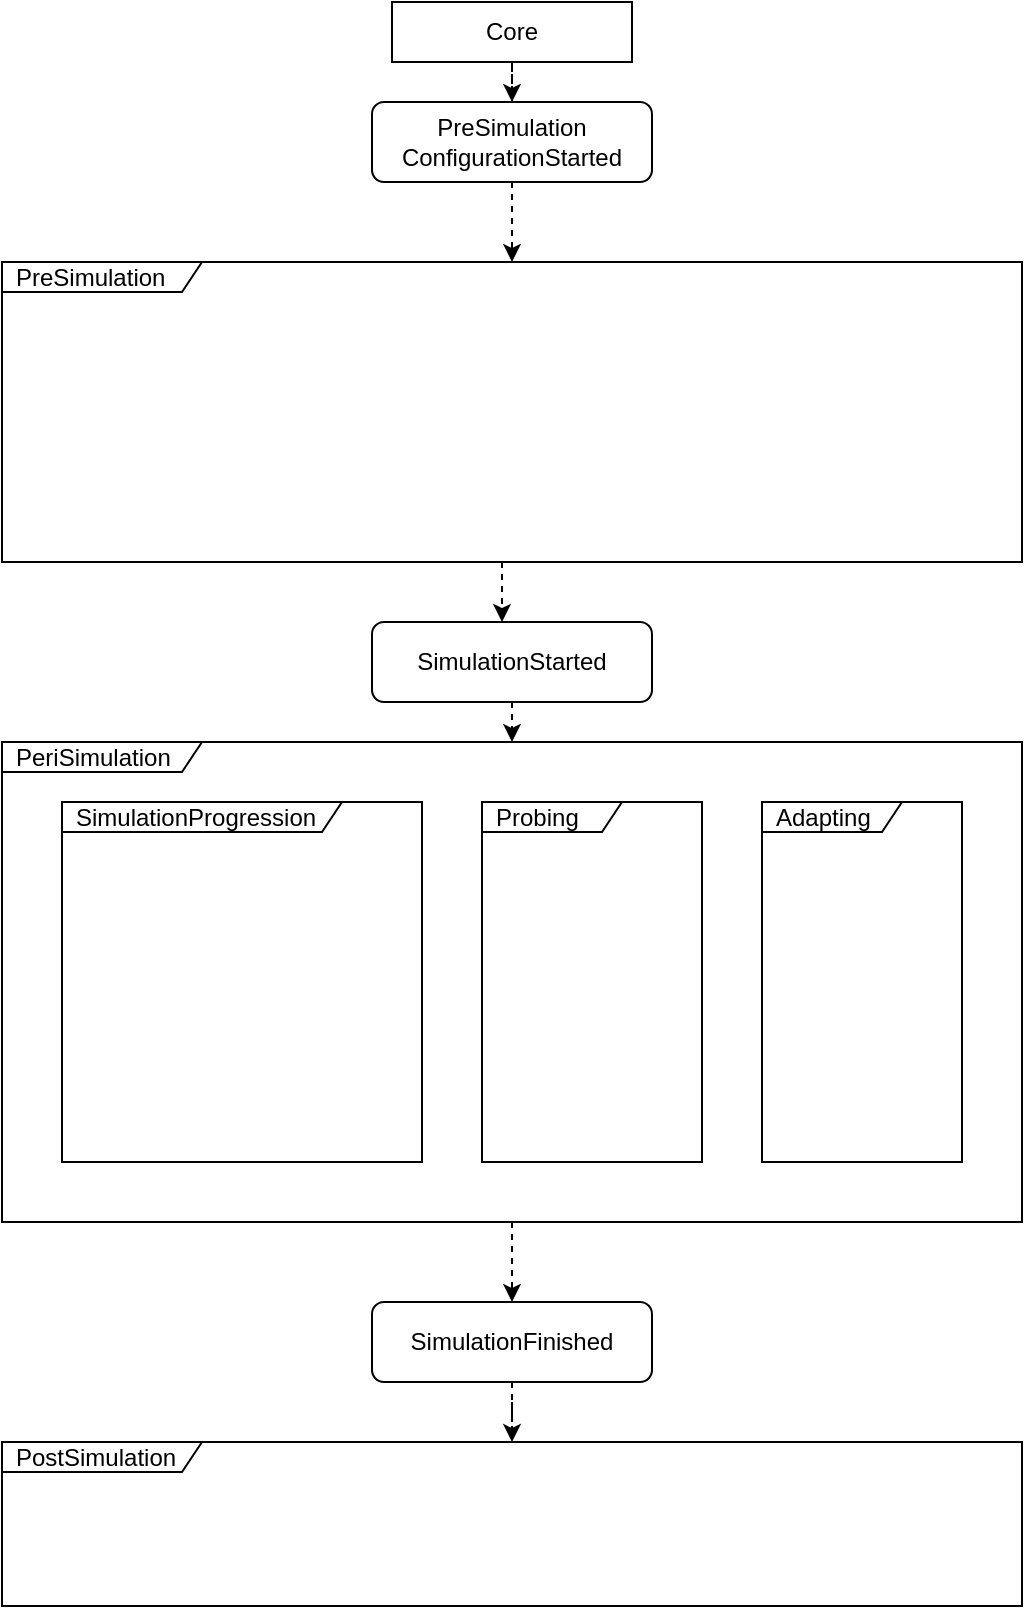 <mxfile version="20.3.0" type="device" pages="4"><diagram id="Xe66kq6UzE3So4r603bU" name="Overview"><mxGraphModel dx="1284" dy="838" grid="1" gridSize="10" guides="1" tooltips="1" connect="1" arrows="1" fold="1" page="1" pageScale="1" pageWidth="827" pageHeight="1169" math="0" shadow="0"><root><mxCell id="0"/><mxCell id="1" parent="0"/><mxCell id="tgIi2_PFKxLASK-DqPkO-27" style="edgeStyle=orthogonalEdgeStyle;rounded=0;orthogonalLoop=1;jettySize=auto;html=1;dashed=1;" parent="1" edge="1"><mxGeometry relative="1" as="geometry"><mxPoint x="424" y="300" as="targetPoint"/></mxGeometry></mxCell><mxCell id="tgIi2_PFKxLASK-DqPkO-128" style="edgeStyle=orthogonalEdgeStyle;rounded=0;orthogonalLoop=1;jettySize=auto;html=1;dashed=1;fontFamily=Helvetica;" parent="1" source="tgIi2_PFKxLASK-DqPkO-12" target="tgIi2_PFKxLASK-DqPkO-8" edge="1"><mxGeometry relative="1" as="geometry"><Array as="points"><mxPoint x="409" y="370"/><mxPoint x="409" y="370"/></Array></mxGeometry></mxCell><mxCell id="tgIi2_PFKxLASK-DqPkO-12" value="PreSimulation" style="shape=umlFrame;whiteSpace=wrap;html=1;width=100;height=15;boundedLbl=1;verticalAlign=middle;align=left;spacingLeft=5;shadow=0;sketch=0;gradientColor=none;swimlaneFillColor=none;fillColor=default;" parent="1" vertex="1"><mxGeometry x="159" y="200" width="510" height="150" as="geometry"/></mxCell><mxCell id="tgIi2_PFKxLASK-DqPkO-26" style="edgeStyle=orthogonalEdgeStyle;rounded=0;orthogonalLoop=1;jettySize=auto;html=1;dashed=1;" parent="1" source="tgIi2_PFKxLASK-DqPkO-1" target="tgIi2_PFKxLASK-DqPkO-2" edge="1"><mxGeometry relative="1" as="geometry"><mxPoint x="413" y="870" as="targetPoint"/></mxGeometry></mxCell><mxCell id="tgIi2_PFKxLASK-DqPkO-1" value="Core" style="rounded=0;whiteSpace=wrap;html=1;" parent="1" vertex="1"><mxGeometry x="354" y="70" width="120" height="30" as="geometry"/></mxCell><mxCell id="tgIi2_PFKxLASK-DqPkO-127" style="edgeStyle=orthogonalEdgeStyle;rounded=0;orthogonalLoop=1;jettySize=auto;html=1;dashed=1;fontFamily=Helvetica;" parent="1" source="tgIi2_PFKxLASK-DqPkO-2" target="tgIi2_PFKxLASK-DqPkO-12" edge="1"><mxGeometry relative="1" as="geometry"/></mxCell><mxCell id="tgIi2_PFKxLASK-DqPkO-2" value="PreSimulation&lt;br&gt;ConfigurationStarted" style="rounded=1;whiteSpace=wrap;html=1;" parent="1" vertex="1"><mxGeometry x="344" y="120" width="140" height="40" as="geometry"/></mxCell><mxCell id="tgIi2_PFKxLASK-DqPkO-129" style="edgeStyle=elbowEdgeStyle;rounded=0;orthogonalLoop=1;jettySize=auto;html=1;dashed=1;fontFamily=Helvetica;elbow=vertical;" parent="1" source="tgIi2_PFKxLASK-DqPkO-8" target="tgIi2_PFKxLASK-DqPkO-14" edge="1"><mxGeometry relative="1" as="geometry"/></mxCell><mxCell id="tgIi2_PFKxLASK-DqPkO-8" value="SimulationStarted" style="rounded=1;whiteSpace=wrap;html=1;" parent="1" vertex="1"><mxGeometry x="344" y="380" width="140" height="40" as="geometry"/></mxCell><mxCell id="tgIi2_PFKxLASK-DqPkO-130" style="edgeStyle=orthogonalEdgeStyle;rounded=0;orthogonalLoop=1;jettySize=auto;html=1;entryX=0.5;entryY=0;entryDx=0;entryDy=0;dashed=1;fontFamily=Helvetica;" parent="1" source="tgIi2_PFKxLASK-DqPkO-14" target="tgIi2_PFKxLASK-DqPkO-16" edge="1"><mxGeometry relative="1" as="geometry"/></mxCell><mxCell id="tgIi2_PFKxLASK-DqPkO-14" value="PeriSimulation" style="shape=umlFrame;whiteSpace=wrap;html=1;width=100;height=15;boundedLbl=1;verticalAlign=middle;align=left;spacingLeft=5;shadow=0;sketch=0;gradientColor=none;swimlaneFillColor=none;fillColor=default;" parent="1" vertex="1"><mxGeometry x="159" y="440" width="510" height="240" as="geometry"/></mxCell><mxCell id="tgIi2_PFKxLASK-DqPkO-15" value="PostSimulation" style="shape=umlFrame;whiteSpace=wrap;html=1;width=100;height=15;boundedLbl=1;verticalAlign=middle;align=left;spacingLeft=5;shadow=0;sketch=0;gradientColor=none;swimlaneFillColor=none;fillColor=default;" parent="1" vertex="1"><mxGeometry x="159" y="790" width="510" height="82" as="geometry"/></mxCell><mxCell id="tgIi2_PFKxLASK-DqPkO-131" style="edgeStyle=orthogonalEdgeStyle;rounded=0;orthogonalLoop=1;jettySize=auto;html=1;dashed=1;fontFamily=Helvetica;" parent="1" source="tgIi2_PFKxLASK-DqPkO-16" target="tgIi2_PFKxLASK-DqPkO-15" edge="1"><mxGeometry relative="1" as="geometry"/></mxCell><mxCell id="tgIi2_PFKxLASK-DqPkO-16" value="SimulationFinished" style="rounded=1;whiteSpace=wrap;html=1;" parent="1" vertex="1"><mxGeometry x="344" y="720" width="140" height="40" as="geometry"/></mxCell><mxCell id="tgIi2_PFKxLASK-DqPkO-20" value="SimulationProgression" style="shape=umlFrame;whiteSpace=wrap;html=1;width=140;height=15;boundedLbl=1;verticalAlign=middle;align=left;spacingLeft=5;shadow=0;sketch=0;gradientColor=none;swimlaneFillColor=default;fillColor=default;" parent="1" vertex="1"><mxGeometry x="189" y="470" width="180" height="180" as="geometry"/></mxCell><mxCell id="tgIi2_PFKxLASK-DqPkO-23" value="Probing" style="shape=umlFrame;whiteSpace=wrap;html=1;width=70;height=15;boundedLbl=1;verticalAlign=middle;align=left;spacingLeft=5;shadow=0;sketch=0;gradientColor=none;swimlaneFillColor=default;fillColor=default;" parent="1" vertex="1"><mxGeometry x="399" y="470" width="110" height="180" as="geometry"/></mxCell><mxCell id="tgIi2_PFKxLASK-DqPkO-24" value="Adapting" style="shape=umlFrame;whiteSpace=wrap;html=1;width=70;height=15;boundedLbl=1;verticalAlign=middle;align=left;spacingLeft=5;shadow=0;sketch=0;gradientColor=none;swimlaneFillColor=default;fillColor=default;" parent="1" vertex="1"><mxGeometry x="539" y="470" width="100" height="180" as="geometry"/></mxCell></root></mxGraphModel></diagram><diagram id="v9pJsJkhHJooXCo7YXxG" name="detailsV1"><mxGraphModel dx="1284" dy="878" grid="1" gridSize="10" guides="1" tooltips="1" connect="1" arrows="1" fold="1" page="1" pageScale="1" pageWidth="827" pageHeight="1169" math="0" shadow="0"><root><mxCell id="0"/><mxCell id="1" parent="0"/><mxCell id="901kjOdlqS74TqVUklA8-1" value="Probing" style="shape=umlFrame;whiteSpace=wrap;html=1;width=70;height=15;boundedLbl=1;verticalAlign=middle;align=left;spacingLeft=5;shadow=0;sketch=0;gradientColor=none;swimlaneFillColor=none;fillColor=default;" parent="1" vertex="1"><mxGeometry x="770" y="300" width="180" height="70" as="geometry"/></mxCell><mxCell id="901kjOdlqS74TqVUklA8-2" style="edgeStyle=orthogonalEdgeStyle;rounded=0;orthogonalLoop=1;jettySize=auto;html=1;dashed=1;fontFamily=Helvetica;" parent="1" source="901kjOdlqS74TqVUklA8-16" edge="1"><mxGeometry relative="1" as="geometry"><mxPoint x="860" y="410" as="targetPoint"/></mxGeometry></mxCell><mxCell id="901kjOdlqS74TqVUklA8-3" value="SystemBehavior" style="rounded=0;whiteSpace=wrap;html=1;" parent="1" vertex="1"><mxGeometry x="965" y="400" width="120" height="30" as="geometry"/></mxCell><mxCell id="901kjOdlqS74TqVUklA8-4" value="&lt;p style=&quot;margin: 0px; font-variant-numeric: normal; font-variant-east-asian: normal; font-stretch: normal; line-height: normal; text-align: start;&quot; class=&quot;p1&quot;&gt;UsageSimulationBehavior&lt;/p&gt;" style="rounded=0;whiteSpace=wrap;html=1;fontFamily=Helvetica;" parent="1" vertex="1"><mxGeometry x="540" y="70" width="180" height="30" as="geometry"/></mxCell><mxCell id="901kjOdlqS74TqVUklA8-5" value="ResourceSimulation" style="rounded=0;whiteSpace=wrap;html=1;" parent="1" vertex="1"><mxGeometry x="970" y="330" width="120" height="30" as="geometry"/></mxCell><mxCell id="901kjOdlqS74TqVUklA8-6" value="UsageProgression" style="shape=umlFrame;whiteSpace=wrap;html=1;width=140;height=15;boundedLbl=1;verticalAlign=middle;align=left;spacingLeft=5;shadow=0;sketch=0;gradientColor=none;swimlaneFillColor=none;fillColor=default;" parent="1" vertex="1"><mxGeometry x="100" y="110" width="410" height="560" as="geometry"/></mxCell><mxCell id="901kjOdlqS74TqVUklA8-7" value="Probing" style="shape=umlFrame;whiteSpace=wrap;html=1;width=70;height=15;boundedLbl=1;verticalAlign=middle;align=left;spacingLeft=5;shadow=0;sketch=0;gradientColor=none;swimlaneFillColor=none;fillColor=default;" parent="1" vertex="1"><mxGeometry x="560" y="190" width="180" height="100" as="geometry"/></mxCell><mxCell id="901kjOdlqS74TqVUklA8-8" value="Adapting" style="shape=umlFrame;whiteSpace=wrap;html=1;width=70;height=15;boundedLbl=1;verticalAlign=middle;align=left;spacingLeft=5;shadow=0;sketch=0;gradientColor=none;swimlaneFillColor=none;fillColor=default;" parent="1" vertex="1"><mxGeometry x="980" y="510" width="110" height="180" as="geometry"/></mxCell><mxCell id="901kjOdlqS74TqVUklA8-9" style="edgeStyle=elbowEdgeStyle;rounded=0;orthogonalLoop=1;jettySize=auto;html=1;dashed=1;fontFamily=Helvetica;" parent="1" source="901kjOdlqS74TqVUklA8-10" target="901kjOdlqS74TqVUklA8-28" edge="1"><mxGeometry relative="1" as="geometry"/></mxCell><mxCell id="901kjOdlqS74TqVUklA8-10" value="SystemProgression" style="shape=umlFrame;whiteSpace=wrap;html=1;width=130;height=15;boundedLbl=1;verticalAlign=middle;align=left;spacingLeft=5;shadow=0;sketch=0;gradientColor=none;swimlaneFillColor=none;fillColor=default;" parent="1" vertex="1"><mxGeometry x="170" y="430" width="290" height="90" as="geometry"/></mxCell><mxCell id="901kjOdlqS74TqVUklA8-11" style="edgeStyle=orthogonalEdgeStyle;rounded=0;orthogonalLoop=1;jettySize=auto;html=1;dashed=1;fontFamily=Helvetica;" parent="1" source="901kjOdlqS74TqVUklA8-12" target="901kjOdlqS74TqVUklA8-22" edge="1"><mxGeometry relative="1" as="geometry"><Array as="points"><mxPoint x="230" y="280"/><mxPoint x="315" y="280"/></Array></mxGeometry></mxCell><mxCell id="901kjOdlqS74TqVUklA8-12" value="ClosedWorkLoad&lt;br&gt;UserInitiated" style="rounded=1;whiteSpace=wrap;html=1;" parent="1" vertex="1"><mxGeometry x="160" y="230" width="140" height="40" as="geometry"/></mxCell><mxCell id="901kjOdlqS74TqVUklA8-13" style="edgeStyle=orthogonalEdgeStyle;rounded=0;orthogonalLoop=1;jettySize=auto;html=1;dashed=1;fontFamily=Helvetica;" parent="1" source="901kjOdlqS74TqVUklA8-14" target="901kjOdlqS74TqVUklA8-22" edge="1"><mxGeometry relative="1" as="geometry"><Array as="points"><mxPoint x="400" y="280"/><mxPoint x="315" y="280"/></Array></mxGeometry></mxCell><mxCell id="901kjOdlqS74TqVUklA8-14" value="OpenWorkLoad&lt;br&gt;UserInitiated" style="rounded=1;whiteSpace=wrap;html=1;" parent="1" vertex="1"><mxGeometry x="330" y="230" width="140" height="40" as="geometry"/></mxCell><mxCell id="901kjOdlqS74TqVUklA8-15" value="UsageModelPassed&lt;br&gt;Element" style="rounded=1;whiteSpace=wrap;html=1;" parent="1" vertex="1"><mxGeometry x="580" y="230" width="140" height="40" as="geometry"/></mxCell><mxCell id="901kjOdlqS74TqVUklA8-16" value="&lt;p style=&quot;margin: 0px; font-variant-numeric: normal; font-variant-east-asian: normal; font-stretch: normal; line-height: normal; text-align: start;&quot; class=&quot;p1&quot;&gt;UsageScenarioResponse&lt;/p&gt;&lt;p style=&quot;margin: 0px; font-variant-numeric: normal; font-variant-east-asian: normal; font-stretch: normal; line-height: normal; text-align: start;&quot; class=&quot;p1&quot;&gt;TimeMonitoringBehavior&lt;/p&gt;" style="rounded=0;whiteSpace=wrap;html=1;fontFamily=Helvetica;" parent="1" vertex="1"><mxGeometry x="780" y="130" width="160" height="30" as="geometry"/></mxCell><mxCell id="901kjOdlqS74TqVUklA8-17" value="ProbeTaken" style="rounded=1;whiteSpace=wrap;html=1;" parent="1" vertex="1"><mxGeometry x="790" y="320" width="140" height="40" as="geometry"/></mxCell><mxCell id="901kjOdlqS74TqVUklA8-18" value="PreSimulation" style="shape=umlFrame;whiteSpace=wrap;html=1;width=100;height=15;boundedLbl=1;verticalAlign=middle;align=left;spacingLeft=5;shadow=0;sketch=0;gradientColor=none;swimlaneFillColor=none;fillColor=default;" parent="1" vertex="1"><mxGeometry x="770" y="190" width="180" height="70" as="geometry"/></mxCell><mxCell id="901kjOdlqS74TqVUklA8-19" value="CalculatorRegistered" style="rounded=1;whiteSpace=wrap;html=1;" parent="1" vertex="1"><mxGeometry x="790" y="210" width="140" height="40" as="geometry"/></mxCell><mxCell id="901kjOdlqS74TqVUklA8-20" style="edgeStyle=orthogonalEdgeStyle;rounded=0;orthogonalLoop=1;jettySize=auto;html=1;dashed=1;fontFamily=Helvetica;" parent="1" source="901kjOdlqS74TqVUklA8-22" target="901kjOdlqS74TqVUklA8-24" edge="1"><mxGeometry relative="1" as="geometry"/></mxCell><mxCell id="901kjOdlqS74TqVUklA8-21" style="edgeStyle=orthogonalEdgeStyle;rounded=0;orthogonalLoop=1;jettySize=auto;html=1;dashed=1;fontFamily=Helvetica;" parent="1" source="901kjOdlqS74TqVUklA8-22" edge="1"><mxGeometry relative="1" as="geometry"><mxPoint x="440" y="320" as="targetPoint"/></mxGeometry></mxCell><mxCell id="901kjOdlqS74TqVUklA8-22" value="UserStarted" style="rounded=1;whiteSpace=wrap;html=1;" parent="1" vertex="1"><mxGeometry x="240" y="300" width="140" height="40" as="geometry"/></mxCell><mxCell id="901kjOdlqS74TqVUklA8-23" style="edgeStyle=elbowEdgeStyle;rounded=0;orthogonalLoop=1;jettySize=auto;html=1;dashed=1;fontFamily=Helvetica;" parent="1" source="901kjOdlqS74TqVUklA8-24" target="901kjOdlqS74TqVUklA8-10" edge="1"><mxGeometry relative="1" as="geometry"/></mxCell><mxCell id="901kjOdlqS74TqVUklA8-24" value="UserEntryRequested" style="rounded=1;whiteSpace=wrap;html=1;" parent="1" vertex="1"><mxGeometry x="240" y="360" width="140" height="40" as="geometry"/></mxCell><mxCell id="901kjOdlqS74TqVUklA8-25" style="edgeStyle=orthogonalEdgeStyle;rounded=0;orthogonalLoop=1;jettySize=auto;html=1;dashed=1;fontFamily=Helvetica;" parent="1" target="901kjOdlqS74TqVUklA8-24" edge="1"><mxGeometry relative="1" as="geometry"><mxPoint x="450" y="330" as="targetPoint"/><mxPoint x="440" y="380" as="sourcePoint"/><Array as="points"><mxPoint x="440" y="380"/><mxPoint x="440" y="380"/></Array></mxGeometry></mxCell><mxCell id="901kjOdlqS74TqVUklA8-26" value="ResourceProgression" style="shape=umlFrame;whiteSpace=wrap;html=1;width=130;height=15;boundedLbl=1;verticalAlign=middle;align=left;spacingLeft=5;shadow=0;sketch=0;gradientColor=none;swimlaneFillColor=none;fillColor=default;" parent="1" vertex="1"><mxGeometry x="180" y="460" width="270" height="50" as="geometry"/></mxCell><mxCell id="901kjOdlqS74TqVUklA8-27" style="edgeStyle=elbowEdgeStyle;rounded=0;orthogonalLoop=1;jettySize=auto;html=1;dashed=1;fontFamily=Helvetica;" parent="1" source="901kjOdlqS74TqVUklA8-28" target="901kjOdlqS74TqVUklA8-32" edge="1"><mxGeometry relative="1" as="geometry"/></mxCell><mxCell id="901kjOdlqS74TqVUklA8-28" value="UserRequestFinished" style="rounded=1;whiteSpace=wrap;html=1;" parent="1" vertex="1"><mxGeometry x="240" y="550" width="140" height="40" as="geometry"/></mxCell><mxCell id="901kjOdlqS74TqVUklA8-29" style="edgeStyle=orthogonalEdgeStyle;rounded=0;orthogonalLoop=1;jettySize=auto;html=1;dashed=1;fontFamily=Helvetica;" parent="1" edge="1"><mxGeometry relative="1" as="geometry"><mxPoint x="380" y="569.5" as="targetPoint"/><mxPoint x="440" y="569.5" as="sourcePoint"/><Array as="points"><mxPoint x="440" y="569.5"/><mxPoint x="440" y="569.5"/></Array></mxGeometry></mxCell><mxCell id="901kjOdlqS74TqVUklA8-30" style="edgeStyle=orthogonalEdgeStyle;rounded=0;orthogonalLoop=1;jettySize=auto;html=1;dashed=1;fontFamily=Helvetica;" parent="1" source="901kjOdlqS74TqVUklA8-32" target="901kjOdlqS74TqVUklA8-12" edge="1"><mxGeometry relative="1" as="geometry"><Array as="points"><mxPoint x="140" y="630"/><mxPoint x="140" y="200"/><mxPoint x="230" y="200"/></Array></mxGeometry></mxCell><mxCell id="901kjOdlqS74TqVUklA8-31" style="edgeStyle=orthogonalEdgeStyle;rounded=0;orthogonalLoop=1;jettySize=auto;html=1;dashed=1;fontFamily=Helvetica;" parent="1" source="901kjOdlqS74TqVUklA8-32" target="901kjOdlqS74TqVUklA8-14" edge="1"><mxGeometry relative="1" as="geometry"><Array as="points"><mxPoint x="140" y="630"/><mxPoint x="140" y="200"/><mxPoint x="400" y="200"/></Array></mxGeometry></mxCell><mxCell id="901kjOdlqS74TqVUklA8-32" value="UserFinished" style="rounded=1;whiteSpace=wrap;html=1;" parent="1" vertex="1"><mxGeometry x="240" y="610" width="140" height="40" as="geometry"/></mxCell><mxCell id="901kjOdlqS74TqVUklA8-33" style="edgeStyle=orthogonalEdgeStyle;rounded=0;orthogonalLoop=1;jettySize=auto;html=1;dashed=1;fontFamily=Helvetica;" parent="1" source="901kjOdlqS74TqVUklA8-28" edge="1"><mxGeometry relative="1" as="geometry"><mxPoint x="190" y="570" as="targetPoint"/><mxPoint x="449" y="579.5" as="sourcePoint"/><Array as="points"/></mxGeometry></mxCell><mxCell id="901kjOdlqS74TqVUklA8-34" value="SystemProgression" style="shape=umlFrame;whiteSpace=wrap;html=1;width=140;height=15;boundedLbl=1;verticalAlign=middle;align=left;spacingLeft=5;shadow=0;sketch=0;gradientColor=none;swimlaneFillColor=none;fillColor=default;" parent="1" vertex="1"><mxGeometry x="540" y="770" width="410" height="130" as="geometry"/></mxCell><mxCell id="901kjOdlqS74TqVUklA8-35" value="UsageProgression" style="shape=umlFrame;whiteSpace=wrap;html=1;width=140;height=15;boundedLbl=1;verticalAlign=middle;align=left;spacingLeft=5;shadow=0;sketch=0;gradientColor=none;swimlaneFillColor=none;fillColor=default;" parent="1" vertex="1"><mxGeometry x="110" y="1070" width="410" height="130" as="geometry"/></mxCell><mxCell id="901kjOdlqS74TqVUklA8-36" style="edgeStyle=elbowEdgeStyle;rounded=0;orthogonalLoop=1;jettySize=auto;html=1;dashed=1;fontFamily=Helvetica;" parent="1" source="901kjOdlqS74TqVUklA8-37" target="901kjOdlqS74TqVUklA8-50" edge="1"><mxGeometry relative="1" as="geometry"/></mxCell><mxCell id="901kjOdlqS74TqVUklA8-37" value="SystemProgression" style="shape=umlFrame;whiteSpace=wrap;html=1;width=130;height=15;boundedLbl=1;verticalAlign=middle;align=left;spacingLeft=5;shadow=0;sketch=0;gradientColor=none;swimlaneFillColor=none;fillColor=default;" parent="1" vertex="1"><mxGeometry x="110" y="960" width="410" height="90" as="geometry"/></mxCell><mxCell id="901kjOdlqS74TqVUklA8-38" style="edgeStyle=orthogonalEdgeStyle;rounded=0;orthogonalLoop=1;jettySize=auto;html=1;dashed=1;fontFamily=Helvetica;" parent="1" source="901kjOdlqS74TqVUklA8-39" target="901kjOdlqS74TqVUklA8-44" edge="1"><mxGeometry relative="1" as="geometry"><Array as="points"><mxPoint x="230" y="810"/><mxPoint x="315" y="810"/></Array></mxGeometry></mxCell><mxCell id="901kjOdlqS74TqVUklA8-39" value="ClosedWorkLoad&lt;br&gt;UserInitiated" style="rounded=1;whiteSpace=wrap;html=1;" parent="1" vertex="1"><mxGeometry x="160" y="760" width="140" height="40" as="geometry"/></mxCell><mxCell id="901kjOdlqS74TqVUklA8-40" style="edgeStyle=orthogonalEdgeStyle;rounded=0;orthogonalLoop=1;jettySize=auto;html=1;dashed=1;fontFamily=Helvetica;" parent="1" source="901kjOdlqS74TqVUklA8-41" target="901kjOdlqS74TqVUklA8-44" edge="1"><mxGeometry relative="1" as="geometry"><Array as="points"><mxPoint x="400" y="810"/><mxPoint x="315" y="810"/></Array></mxGeometry></mxCell><mxCell id="901kjOdlqS74TqVUklA8-41" value="OpenWorkLoad&lt;br&gt;UserInitiated" style="rounded=1;whiteSpace=wrap;html=1;" parent="1" vertex="1"><mxGeometry x="330" y="760" width="140" height="40" as="geometry"/></mxCell><mxCell id="901kjOdlqS74TqVUklA8-42" style="edgeStyle=orthogonalEdgeStyle;rounded=0;orthogonalLoop=1;jettySize=auto;html=1;dashed=1;fontFamily=Helvetica;" parent="1" source="901kjOdlqS74TqVUklA8-44" target="901kjOdlqS74TqVUklA8-46" edge="1"><mxGeometry relative="1" as="geometry"/></mxCell><mxCell id="901kjOdlqS74TqVUklA8-43" style="edgeStyle=orthogonalEdgeStyle;rounded=0;orthogonalLoop=1;jettySize=auto;html=1;dashed=1;fontFamily=Helvetica;" parent="1" source="901kjOdlqS74TqVUklA8-44" edge="1"><mxGeometry relative="1" as="geometry"><mxPoint x="440" y="850" as="targetPoint"/></mxGeometry></mxCell><mxCell id="901kjOdlqS74TqVUklA8-44" value="UserStarted" style="rounded=1;whiteSpace=wrap;html=1;" parent="1" vertex="1"><mxGeometry x="240" y="830" width="140" height="40" as="geometry"/></mxCell><mxCell id="901kjOdlqS74TqVUklA8-45" style="edgeStyle=elbowEdgeStyle;rounded=0;orthogonalLoop=1;jettySize=auto;html=1;dashed=1;fontFamily=Helvetica;" parent="1" source="901kjOdlqS74TqVUklA8-46" target="901kjOdlqS74TqVUklA8-37" edge="1"><mxGeometry relative="1" as="geometry"/></mxCell><mxCell id="901kjOdlqS74TqVUklA8-46" value="UserEntryRequested" style="rounded=1;whiteSpace=wrap;html=1;" parent="1" vertex="1"><mxGeometry x="240" y="890" width="140" height="40" as="geometry"/></mxCell><mxCell id="901kjOdlqS74TqVUklA8-47" style="edgeStyle=orthogonalEdgeStyle;rounded=0;orthogonalLoop=1;jettySize=auto;html=1;dashed=1;fontFamily=Helvetica;" parent="1" target="901kjOdlqS74TqVUklA8-46" edge="1"><mxGeometry relative="1" as="geometry"><mxPoint x="450" y="860" as="targetPoint"/><mxPoint x="440" y="910" as="sourcePoint"/><Array as="points"><mxPoint x="440" y="910"/><mxPoint x="440" y="910"/></Array></mxGeometry></mxCell><mxCell id="901kjOdlqS74TqVUklA8-48" value="ResourceProgression" style="shape=umlFrame;whiteSpace=wrap;html=1;width=130;height=15;boundedLbl=1;verticalAlign=middle;align=left;spacingLeft=5;shadow=0;sketch=0;gradientColor=none;swimlaneFillColor=none;fillColor=default;" parent="1" vertex="1"><mxGeometry x="120" y="990" width="390" height="50" as="geometry"/></mxCell><mxCell id="901kjOdlqS74TqVUklA8-49" style="edgeStyle=elbowEdgeStyle;rounded=0;orthogonalLoop=1;jettySize=auto;html=1;dashed=1;fontFamily=Helvetica;" parent="1" source="901kjOdlqS74TqVUklA8-50" target="901kjOdlqS74TqVUklA8-53" edge="1"><mxGeometry relative="1" as="geometry"/></mxCell><mxCell id="901kjOdlqS74TqVUklA8-50" value="UserRequestFinished" style="rounded=1;whiteSpace=wrap;html=1;" parent="1" vertex="1"><mxGeometry x="240" y="1090" width="140" height="40" as="geometry"/></mxCell><mxCell id="901kjOdlqS74TqVUklA8-51" style="edgeStyle=orthogonalEdgeStyle;rounded=0;orthogonalLoop=1;jettySize=auto;html=1;dashed=1;fontFamily=Helvetica;" parent="1" edge="1"><mxGeometry relative="1" as="geometry"><mxPoint x="380" y="1099.5" as="targetPoint"/><mxPoint x="440" y="1099.5" as="sourcePoint"/><Array as="points"><mxPoint x="440" y="1099.5"/><mxPoint x="440" y="1099.5"/></Array></mxGeometry></mxCell><mxCell id="901kjOdlqS74TqVUklA8-52" style="edgeStyle=orthogonalEdgeStyle;rounded=0;orthogonalLoop=1;jettySize=auto;html=1;dashed=1;fontFamily=Helvetica;" parent="1" source="901kjOdlqS74TqVUklA8-35" target="901kjOdlqS74TqVUklA8-55" edge="1"><mxGeometry relative="1" as="geometry"><Array as="points"><mxPoint x="40" y="1135"/><mxPoint x="40" y="730"/></Array></mxGeometry></mxCell><mxCell id="901kjOdlqS74TqVUklA8-53" value="UserFinished" style="rounded=1;whiteSpace=wrap;html=1;" parent="1" vertex="1"><mxGeometry x="240" y="1150" width="140" height="40" as="geometry"/></mxCell><mxCell id="901kjOdlqS74TqVUklA8-54" style="edgeStyle=orthogonalEdgeStyle;rounded=0;orthogonalLoop=1;jettySize=auto;html=1;dashed=1;fontFamily=Helvetica;" parent="1" source="901kjOdlqS74TqVUklA8-50" edge="1"><mxGeometry relative="1" as="geometry"><mxPoint x="180" y="1110" as="targetPoint"/><mxPoint x="449" y="1109.5" as="sourcePoint"/><Array as="points"><mxPoint x="190" y="1110"/></Array></mxGeometry></mxCell><mxCell id="901kjOdlqS74TqVUklA8-55" value="UsageProgression" style="shape=umlFrame;whiteSpace=wrap;html=1;width=140;height=15;boundedLbl=1;verticalAlign=middle;align=left;spacingLeft=5;shadow=0;sketch=0;gradientColor=none;swimlaneFillColor=none;fillColor=default;" parent="1" vertex="1"><mxGeometry x="110" y="700" width="410" height="240" as="geometry"/></mxCell><mxCell id="901kjOdlqS74TqVUklA8-56" style="edgeStyle=orthogonalEdgeStyle;rounded=0;orthogonalLoop=1;jettySize=auto;html=1;dashed=1;fontFamily=Helvetica;" parent="1" source="901kjOdlqS74TqVUklA8-57" target="901kjOdlqS74TqVUklA8-69" edge="1"><mxGeometry relative="1" as="geometry"/></mxCell><mxCell id="901kjOdlqS74TqVUklA8-57" value="ResourceProgression" style="shape=umlFrame;whiteSpace=wrap;html=1;width=140;height=15;boundedLbl=1;verticalAlign=middle;align=left;spacingLeft=5;shadow=0;sketch=0;gradientColor=none;swimlaneFillColor=none;fillColor=default;" parent="1" vertex="1"><mxGeometry x="540" y="950" width="410" height="50" as="geometry"/></mxCell><mxCell id="901kjOdlqS74TqVUklA8-58" value="SystemProgression" style="shape=umlFrame;whiteSpace=wrap;html=1;width=140;height=15;boundedLbl=1;verticalAlign=middle;align=left;spacingLeft=5;shadow=0;sketch=0;gradientColor=none;swimlaneFillColor=none;fillColor=default;" parent="1" vertex="1"><mxGeometry x="540" y="1059" width="410" height="130" as="geometry"/></mxCell><mxCell id="901kjOdlqS74TqVUklA8-59" style="edgeStyle=orthogonalEdgeStyle;rounded=0;orthogonalLoop=1;jettySize=auto;html=1;dashed=1;fontFamily=Helvetica;" parent="1" source="901kjOdlqS74TqVUklA8-60" target="901kjOdlqS74TqVUklA8-63" edge="1"><mxGeometry relative="1" as="geometry"/></mxCell><mxCell id="901kjOdlqS74TqVUklA8-60" value="UsageProgression" style="shape=umlFrame;whiteSpace=wrap;html=1;width=140;height=15;boundedLbl=1;verticalAlign=middle;align=left;spacingLeft=5;shadow=0;sketch=0;gradientColor=none;swimlaneFillColor=none;fillColor=default;" parent="1" vertex="1"><mxGeometry x="540" y="700" width="410" height="40" as="geometry"/></mxCell><mxCell id="901kjOdlqS74TqVUklA8-61" value="UsageProgression" style="shape=umlFrame;whiteSpace=wrap;html=1;width=140;height=15;boundedLbl=1;verticalAlign=middle;align=left;spacingLeft=5;shadow=0;sketch=0;gradientColor=none;swimlaneFillColor=none;fillColor=default;" parent="1" vertex="1"><mxGeometry x="540" y="1210" width="410" height="40" as="geometry"/></mxCell><mxCell id="901kjOdlqS74TqVUklA8-62" style="edgeStyle=orthogonalEdgeStyle;rounded=0;orthogonalLoop=1;jettySize=auto;html=1;dashed=1;fontFamily=Helvetica;" parent="1" source="901kjOdlqS74TqVUklA8-63" target="901kjOdlqS74TqVUklA8-67" edge="1"><mxGeometry relative="1" as="geometry"/></mxCell><mxCell id="901kjOdlqS74TqVUklA8-63" value="SEFFInterpretation&lt;br&gt;Progressed" style="rounded=1;whiteSpace=wrap;html=1;" parent="1" vertex="1"><mxGeometry x="675" y="790" width="140" height="40" as="geometry"/></mxCell><mxCell id="901kjOdlqS74TqVUklA8-64" style="edgeStyle=orthogonalEdgeStyle;rounded=0;orthogonalLoop=1;jettySize=auto;html=1;dashed=1;fontFamily=Helvetica;" parent="1" source="901kjOdlqS74TqVUklA8-65" target="901kjOdlqS74TqVUklA8-61" edge="1"><mxGeometry relative="1" as="geometry"/></mxCell><mxCell id="901kjOdlqS74TqVUklA8-65" value="SEFFInterpretation&lt;br&gt;Finished" style="rounded=1;whiteSpace=wrap;html=1;" parent="1" vertex="1"><mxGeometry x="675" y="1140" width="140" height="40" as="geometry"/></mxCell><mxCell id="901kjOdlqS74TqVUklA8-66" style="edgeStyle=orthogonalEdgeStyle;rounded=0;orthogonalLoop=1;jettySize=auto;html=1;dashed=1;fontFamily=Helvetica;" parent="1" source="901kjOdlqS74TqVUklA8-67" target="901kjOdlqS74TqVUklA8-57" edge="1"><mxGeometry relative="1" as="geometry"/></mxCell><mxCell id="901kjOdlqS74TqVUklA8-67" value="ResourceDemandRequested&lt;br&gt;(is a SEFFInterpreted)" style="rounded=1;whiteSpace=wrap;html=1;" parent="1" vertex="1"><mxGeometry x="675" y="850" width="140" height="40" as="geometry"/></mxCell><mxCell id="901kjOdlqS74TqVUklA8-68" style="edgeStyle=orthogonalEdgeStyle;rounded=0;orthogonalLoop=1;jettySize=auto;html=1;dashed=1;fontFamily=Helvetica;" parent="1" source="901kjOdlqS74TqVUklA8-69" target="901kjOdlqS74TqVUklA8-65" edge="1"><mxGeometry relative="1" as="geometry"/></mxCell><mxCell id="901kjOdlqS74TqVUklA8-69" value="ActiveResourceFinished" style="rounded=1;whiteSpace=wrap;html=1;" parent="1" vertex="1"><mxGeometry x="675" y="1080" width="140" height="40" as="geometry"/></mxCell><mxCell id="901kjOdlqS74TqVUklA8-70" style="edgeStyle=elbowEdgeStyle;rounded=0;orthogonalLoop=1;jettySize=auto;elbow=vertical;html=1;dashed=1;fontFamily=Helvetica;" parent="1" source="901kjOdlqS74TqVUklA8-71" target="901kjOdlqS74TqVUklA8-6" edge="1"><mxGeometry relative="1" as="geometry"/></mxCell><mxCell id="901kjOdlqS74TqVUklA8-71" value="SimulationStarted" style="rounded=1;whiteSpace=wrap;html=1;" parent="1" vertex="1"><mxGeometry x="235" y="50" width="140" height="40" as="geometry"/></mxCell><mxCell id="901kjOdlqS74TqVUklA8-72" style="edgeStyle=elbowEdgeStyle;rounded=0;orthogonalLoop=1;jettySize=auto;elbow=vertical;html=1;dashed=1;fontFamily=Helvetica;" parent="1" source="901kjOdlqS74TqVUklA8-74" target="901kjOdlqS74TqVUklA8-12" edge="1"><mxGeometry relative="1" as="geometry"/></mxCell><mxCell id="901kjOdlqS74TqVUklA8-73" style="edgeStyle=elbowEdgeStyle;rounded=0;orthogonalLoop=1;jettySize=auto;elbow=vertical;html=1;dashed=1;fontFamily=Helvetica;" parent="1" source="901kjOdlqS74TqVUklA8-74" target="901kjOdlqS74TqVUklA8-14" edge="1"><mxGeometry relative="1" as="geometry"/></mxCell><mxCell id="901kjOdlqS74TqVUklA8-74" value="&lt;p style=&quot;margin: 0px; font-variant-numeric: normal; font-variant-east-asian: normal; font-stretch: normal; line-height: normal; text-align: start;&quot; class=&quot;p1&quot;&gt;UsageSimulationBehavior&lt;/p&gt;" style="rounded=0;whiteSpace=wrap;html=1;fontFamily=Helvetica;" parent="1" vertex="1"><mxGeometry x="225" y="150" width="180" height="30" as="geometry"/></mxCell></root></mxGraphModel></diagram><diagram id="FL20LWM5dkQ6zUmTq1Yv" name="detailsV2"><mxGraphModel dx="1412" dy="838" grid="1" gridSize="10" guides="1" tooltips="1" connect="1" arrows="1" fold="1" page="1" pageScale="1" pageWidth="827" pageHeight="1169" math="0" shadow="0"><root><mxCell id="0"/><mxCell id="1" parent="0"/><mxCell id="xQ_lPYJXTasGv78R-lvM-1" style="rounded=0;orthogonalLoop=1;jettySize=auto;html=1;dashed=1;fontFamily=Helvetica;elbow=vertical;" parent="1" source="A41mvoYDkYU-XWgN_0v4-9" edge="1"><mxGeometry relative="1" as="geometry"><mxPoint x="110" y="1870" as="targetPoint"/></mxGeometry></mxCell><mxCell id="A41mvoYDkYU-XWgN_0v4-172" value="PreSimulation" style="shape=umlFrame;whiteSpace=wrap;html=1;width=100;height=15;boundedLbl=1;verticalAlign=middle;align=left;spacingLeft=5;shadow=0;sketch=0;gradientColor=none;swimlaneFillColor=default;fillColor=default;" parent="1" vertex="1"><mxGeometry x="40" y="790" width="240" height="200" as="geometry"/></mxCell><mxCell id="A41mvoYDkYU-XWgN_0v4-175" value="Monitoring" style="shape=umlFrame;whiteSpace=wrap;html=1;width=100;height=15;boundedLbl=1;verticalAlign=middle;align=left;spacingLeft=5;shadow=0;sketch=0;gradientColor=none;swimlaneFillColor=none;fillColor=default;" parent="1" vertex="1"><mxGeometry x="60" y="815" width="200" height="150" as="geometry"/></mxCell><mxCell id="A41mvoYDkYU-XWgN_0v4-171" value="PeriSimulation" style="shape=umlFrame;whiteSpace=wrap;html=1;width=100;height=15;boundedLbl=1;verticalAlign=middle;align=left;spacingLeft=5;shadow=0;sketch=0;gradientColor=none;swimlaneFillColor=default;fillColor=default;" parent="1" vertex="1"><mxGeometry x="40" y="1080" width="850" height="620" as="geometry"/></mxCell><mxCell id="A41mvoYDkYU-XWgN_0v4-170" value="PostProbe" style="shape=umlFrame;whiteSpace=wrap;html=1;width=70;height=15;boundedLbl=1;verticalAlign=middle;align=left;spacingLeft=5;shadow=0;sketch=0;gradientColor=none;swimlaneFillColor=none;fillColor=default;" parent="1" vertex="1"><mxGeometry x="650" y="1285" width="180" height="130" as="geometry"/></mxCell><mxCell id="A41mvoYDkYU-XWgN_0v4-162" value="Probing" style="shape=umlFrame;whiteSpace=wrap;html=1;width=70;height=15;boundedLbl=1;verticalAlign=middle;align=left;spacingLeft=5;shadow=0;sketch=0;gradientColor=none;swimlaneFillColor=none;fillColor=default;" parent="1" vertex="1"><mxGeometry x="640" y="1110" width="210" height="320" as="geometry"/></mxCell><mxCell id="A41mvoYDkYU-XWgN_0v4-169" value="PreProbe" style="shape=umlFrame;whiteSpace=wrap;html=1;width=70;height=15;boundedLbl=1;verticalAlign=middle;align=left;spacingLeft=5;shadow=0;sketch=0;gradientColor=none;swimlaneFillColor=none;fillColor=default;" parent="1" vertex="1"><mxGeometry x="650" y="1140" width="180" height="130" as="geometry"/></mxCell><mxCell id="A41mvoYDkYU-XWgN_0v4-132" value="SimProgression" style="shape=umlFrame;whiteSpace=wrap;html=1;width=100;height=15;boundedLbl=1;verticalAlign=middle;align=left;spacingLeft=5;shadow=0;sketch=0;gradientColor=none;swimlaneFillColor=none;fillColor=default;" parent="1" vertex="1"><mxGeometry x="60" y="1110" width="560" height="570" as="geometry"/></mxCell><mxCell id="A41mvoYDkYU-XWgN_0v4-156" value="ResourceProg." style="shape=umlFrame;whiteSpace=wrap;html=1;width=100;height=15;boundedLbl=1;verticalAlign=middle;align=left;spacingLeft=5;shadow=0;sketch=0;gradientColor=none;swimlaneFillColor=none;fillColor=default;" parent="1" vertex="1"><mxGeometry x="440" y="1145" width="160" height="515" as="geometry"/></mxCell><mxCell id="A41mvoYDkYU-XWgN_0v4-155" value="SystemProg." style="shape=umlFrame;whiteSpace=wrap;html=1;width=100;height=15;boundedLbl=1;verticalAlign=middle;align=left;spacingLeft=5;shadow=0;sketch=0;gradientColor=none;swimlaneFillColor=none;fillColor=default;" parent="1" vertex="1"><mxGeometry x="259" y="1145" width="160" height="515" as="geometry"/></mxCell><mxCell id="A41mvoYDkYU-XWgN_0v4-154" value="UsageProg." style="shape=umlFrame;whiteSpace=wrap;html=1;width=100;height=15;boundedLbl=1;verticalAlign=middle;align=left;spacingLeft=5;shadow=0;sketch=0;gradientColor=none;swimlaneFillColor=none;fillColor=default;" parent="1" vertex="1"><mxGeometry x="80" y="1145" width="160" height="515" as="geometry"/></mxCell><mxCell id="A41mvoYDkYU-XWgN_0v4-100" value="SimProgression" style="shape=umlFrame;whiteSpace=wrap;html=1;width=100;height=15;boundedLbl=1;verticalAlign=middle;align=left;spacingLeft=5;shadow=0;sketch=0;gradientColor=none;swimlaneFillColor=none;fillColor=default;" parent="1" vertex="1"><mxGeometry x="40" y="40" width="560" height="570" as="geometry"/></mxCell><mxCell id="A41mvoYDkYU-XWgN_0v4-99" style="edgeStyle=elbowEdgeStyle;rounded=0;orthogonalLoop=1;jettySize=auto;elbow=vertical;html=1;dashed=1;fontFamily=Helvetica;" parent="1" source="A41mvoYDkYU-XWgN_0v4-24" edge="1"><mxGeometry relative="1" as="geometry"><mxPoint x="500" y="420" as="targetPoint"/></mxGeometry></mxCell><mxCell id="A41mvoYDkYU-XWgN_0v4-97" style="edgeStyle=elbowEdgeStyle;rounded=0;orthogonalLoop=1;jettySize=auto;elbow=vertical;html=1;dashed=1;fontFamily=Helvetica;" parent="1" source="A41mvoYDkYU-XWgN_0v4-95" edge="1"><mxGeometry relative="1" as="geometry"><mxPoint x="150" y="590" as="targetPoint"/></mxGeometry></mxCell><mxCell id="A41mvoYDkYU-XWgN_0v4-98" style="edgeStyle=elbowEdgeStyle;rounded=0;orthogonalLoop=1;jettySize=auto;elbow=vertical;html=1;dashed=1;fontFamily=Helvetica;" parent="1" source="A41mvoYDkYU-XWgN_0v4-22" edge="1"><mxGeometry relative="1" as="geometry"><mxPoint x="330" y="540" as="targetPoint"/></mxGeometry></mxCell><mxCell id="A41mvoYDkYU-XWgN_0v4-9" value="PreSimulation&lt;br&gt;ConfigurationStarted" style="rounded=1;whiteSpace=wrap;html=1;" parent="1" vertex="1"><mxGeometry x="40" y="720" width="140" height="40" as="geometry"/></mxCell><mxCell id="A41mvoYDkYU-XWgN_0v4-12" value="SimulationStarted" style="rounded=1;whiteSpace=wrap;html=1;" parent="1" vertex="1"><mxGeometry x="40" y="1010" width="140" height="40" as="geometry"/></mxCell><mxCell id="A41mvoYDkYU-XWgN_0v4-17" value="SimulationFinished" style="rounded=1;whiteSpace=wrap;html=1;" parent="1" vertex="1"><mxGeometry x="40" y="1730" width="140" height="40" as="geometry"/></mxCell><mxCell id="A41mvoYDkYU-XWgN_0v4-22" value="SystemBehavior" style="rounded=0;whiteSpace=wrap;html=1;" parent="1" vertex="1"><mxGeometry x="269" y="190" width="120" height="30" as="geometry"/></mxCell><mxCell id="A41mvoYDkYU-XWgN_0v4-24" value="ResourceSimulation" style="rounded=0;whiteSpace=wrap;html=1;" parent="1" vertex="1"><mxGeometry x="440" y="270" width="120" height="30" as="geometry"/></mxCell><mxCell id="A41mvoYDkYU-XWgN_0v4-58" value="* WorkLoad&lt;br&gt;UserInitiated" style="rounded=1;whiteSpace=wrap;html=1;" parent="1" vertex="1"><mxGeometry x="80" y="140" width="140" height="40" as="geometry"/></mxCell><mxCell id="A41mvoYDkYU-XWgN_0v4-63" value="UserStarted" style="rounded=1;whiteSpace=wrap;html=1;" parent="1" vertex="1"><mxGeometry x="80" y="180" width="140" height="40" as="geometry"/></mxCell><mxCell id="A41mvoYDkYU-XWgN_0v4-65" value="UserEntryRequested" style="rounded=1;whiteSpace=wrap;html=1;" parent="1" vertex="1"><mxGeometry x="80" y="220" width="140" height="40" as="geometry"/></mxCell><mxCell id="A41mvoYDkYU-XWgN_0v4-69" value="UserRequestFinished" style="rounded=1;whiteSpace=wrap;html=1;" parent="1" vertex="1"><mxGeometry x="80" y="460" width="140" height="40" as="geometry"/></mxCell><mxCell id="A41mvoYDkYU-XWgN_0v4-72" value="UserFinished" style="rounded=1;whiteSpace=wrap;html=1;" parent="1" vertex="1"><mxGeometry x="80" y="500" width="140" height="40" as="geometry"/></mxCell><mxCell id="A41mvoYDkYU-XWgN_0v4-82" value="SEFFInterpretation&lt;br&gt;Progressed" style="rounded=1;whiteSpace=wrap;html=1;" parent="1" vertex="1"><mxGeometry x="259" y="260" width="140" height="40" as="geometry"/></mxCell><mxCell id="A41mvoYDkYU-XWgN_0v4-84" value="SEFFInterpretation&lt;br&gt;Finished" style="rounded=1;whiteSpace=wrap;html=1;" parent="1" vertex="1"><mxGeometry x="259" y="420" width="140" height="40" as="geometry"/></mxCell><mxCell id="A41mvoYDkYU-XWgN_0v4-86" value="ResourceDemandRequested&lt;br&gt;(is a SEFFInterpreted)" style="rounded=1;whiteSpace=wrap;html=1;" parent="1" vertex="1"><mxGeometry x="259" y="300" width="140" height="40" as="geometry"/></mxCell><mxCell id="A41mvoYDkYU-XWgN_0v4-88" value="ActiveResourceFinished" style="rounded=1;whiteSpace=wrap;html=1;" parent="1" vertex="1"><mxGeometry x="259" y="380" width="140" height="40" as="geometry"/></mxCell><mxCell id="A41mvoYDkYU-XWgN_0v4-94" value="Resource Stuff" style="rounded=1;whiteSpace=wrap;html=1;" parent="1" vertex="1"><mxGeometry x="440" y="340" width="140" height="40" as="geometry"/></mxCell><mxCell id="A41mvoYDkYU-XWgN_0v4-95" value="&lt;p style=&quot;margin: 0px; font-variant-numeric: normal; font-variant-east-asian: normal; font-stretch: normal; line-height: normal; text-align: start;&quot; class=&quot;p1&quot;&gt;UsageSimulationBehavior&lt;/p&gt;" style="rounded=0;whiteSpace=wrap;html=1;fontFamily=Helvetica;" parent="1" vertex="1"><mxGeometry x="60" y="70" width="180" height="30" as="geometry"/></mxCell><mxCell id="A41mvoYDkYU-XWgN_0v4-101" value="SimProgression" style="shape=umlFrame;whiteSpace=wrap;html=1;width=100;height=15;boundedLbl=1;verticalAlign=middle;align=left;spacingLeft=5;shadow=0;sketch=0;gradientColor=none;swimlaneFillColor=none;fillColor=default;" parent="1" vertex="1"><mxGeometry x="620" y="40" width="560" height="570" as="geometry"/></mxCell><mxCell id="A41mvoYDkYU-XWgN_0v4-102" style="edgeStyle=elbowEdgeStyle;rounded=0;orthogonalLoop=1;jettySize=auto;elbow=vertical;html=1;dashed=1;fontFamily=Helvetica;" parent="1" source="A41mvoYDkYU-XWgN_0v4-106" edge="1"><mxGeometry relative="1" as="geometry"><mxPoint x="1080" y="420" as="targetPoint"/></mxGeometry></mxCell><mxCell id="A41mvoYDkYU-XWgN_0v4-103" style="edgeStyle=elbowEdgeStyle;rounded=0;orthogonalLoop=1;jettySize=auto;elbow=vertical;html=1;dashed=1;fontFamily=Helvetica;" parent="1" source="A41mvoYDkYU-XWgN_0v4-117" target="A41mvoYDkYU-XWgN_0v4-107" edge="1"><mxGeometry relative="1" as="geometry"><mxPoint x="730" y="590" as="targetPoint"/></mxGeometry></mxCell><mxCell id="A41mvoYDkYU-XWgN_0v4-104" style="edgeStyle=elbowEdgeStyle;rounded=0;orthogonalLoop=1;jettySize=auto;elbow=vertical;html=1;dashed=1;fontFamily=Helvetica;" parent="1" source="A41mvoYDkYU-XWgN_0v4-105" edge="1"><mxGeometry relative="1" as="geometry"><mxPoint x="910" y="540" as="targetPoint"/></mxGeometry></mxCell><mxCell id="A41mvoYDkYU-XWgN_0v4-105" value="SystemBehavior" style="rounded=0;whiteSpace=wrap;html=1;" parent="1" vertex="1"><mxGeometry x="849" y="190" width="120" height="30" as="geometry"/></mxCell><mxCell id="A41mvoYDkYU-XWgN_0v4-106" value="ResourceSimulation" style="rounded=0;whiteSpace=wrap;html=1;" parent="1" vertex="1"><mxGeometry x="1020" y="270" width="120" height="30" as="geometry"/></mxCell><mxCell id="A41mvoYDkYU-XWgN_0v4-107" value="* WorkLoad&lt;br&gt;UserInitiated" style="rounded=1;whiteSpace=wrap;html=1;" parent="1" vertex="1"><mxGeometry x="660" y="140" width="140" height="40" as="geometry"/></mxCell><mxCell id="A41mvoYDkYU-XWgN_0v4-108" value="UserStarted" style="rounded=1;whiteSpace=wrap;html=1;" parent="1" vertex="1"><mxGeometry x="660" y="180" width="140" height="40" as="geometry"/></mxCell><mxCell id="A41mvoYDkYU-XWgN_0v4-118" style="edgeStyle=elbowEdgeStyle;rounded=0;orthogonalLoop=1;jettySize=auto;elbow=vertical;html=1;dashed=1;fontFamily=Helvetica;" parent="1" source="A41mvoYDkYU-XWgN_0v4-109" target="A41mvoYDkYU-XWgN_0v4-112" edge="1"><mxGeometry relative="1" as="geometry"/></mxCell><mxCell id="A41mvoYDkYU-XWgN_0v4-109" value="UserEntryRequested" style="rounded=1;whiteSpace=wrap;html=1;" parent="1" vertex="1"><mxGeometry x="660" y="220" width="140" height="40" as="geometry"/></mxCell><mxCell id="A41mvoYDkYU-XWgN_0v4-110" value="UserRequestFinished" style="rounded=1;whiteSpace=wrap;html=1;" parent="1" vertex="1"><mxGeometry x="660" y="460" width="140" height="40" as="geometry"/></mxCell><mxCell id="A41mvoYDkYU-XWgN_0v4-111" value="UserFinished" style="rounded=1;whiteSpace=wrap;html=1;" parent="1" vertex="1"><mxGeometry x="660" y="500" width="140" height="40" as="geometry"/></mxCell><mxCell id="A41mvoYDkYU-XWgN_0v4-112" value="SEFFInterpretation&lt;br&gt;Progressed" style="rounded=1;whiteSpace=wrap;html=1;" parent="1" vertex="1"><mxGeometry x="839" y="260" width="140" height="40" as="geometry"/></mxCell><mxCell id="A41mvoYDkYU-XWgN_0v4-121" style="edgeStyle=orthogonalEdgeStyle;rounded=0;orthogonalLoop=1;jettySize=auto;html=1;entryX=1;entryY=0.5;entryDx=0;entryDy=0;dashed=1;fontFamily=Helvetica;elbow=vertical;" parent="1" source="A41mvoYDkYU-XWgN_0v4-113" target="A41mvoYDkYU-XWgN_0v4-110" edge="1"><mxGeometry relative="1" as="geometry"/></mxCell><mxCell id="A41mvoYDkYU-XWgN_0v4-113" value="SEFFInterpretation&lt;br&gt;Finished" style="rounded=1;whiteSpace=wrap;html=1;" parent="1" vertex="1"><mxGeometry x="839" y="420" width="140" height="40" as="geometry"/></mxCell><mxCell id="A41mvoYDkYU-XWgN_0v4-119" style="edgeStyle=orthogonalEdgeStyle;rounded=0;orthogonalLoop=1;jettySize=auto;elbow=vertical;html=1;dashed=1;fontFamily=Helvetica;" parent="1" source="A41mvoYDkYU-XWgN_0v4-114" target="A41mvoYDkYU-XWgN_0v4-116" edge="1"><mxGeometry relative="1" as="geometry"><mxPoint x="1010" y="360" as="targetPoint"/></mxGeometry></mxCell><mxCell id="A41mvoYDkYU-XWgN_0v4-114" value="ResourceDemandRequested&lt;br&gt;(is a SEFFInterpreted)" style="rounded=1;whiteSpace=wrap;html=1;" parent="1" vertex="1"><mxGeometry x="839" y="300" width="140" height="40" as="geometry"/></mxCell><mxCell id="A41mvoYDkYU-XWgN_0v4-115" value="ActiveResourceFinished" style="rounded=1;whiteSpace=wrap;html=1;" parent="1" vertex="1"><mxGeometry x="839" y="380" width="140" height="40" as="geometry"/></mxCell><mxCell id="A41mvoYDkYU-XWgN_0v4-120" style="edgeStyle=elbowEdgeStyle;rounded=0;orthogonalLoop=1;jettySize=auto;html=1;dashed=1;fontFamily=Helvetica;" parent="1" source="A41mvoYDkYU-XWgN_0v4-116" target="A41mvoYDkYU-XWgN_0v4-115" edge="1"><mxGeometry relative="1" as="geometry"><Array as="points"><mxPoint x="1000" y="370"/></Array></mxGeometry></mxCell><mxCell id="A41mvoYDkYU-XWgN_0v4-116" value="Resource Stuff" style="rounded=1;whiteSpace=wrap;html=1;" parent="1" vertex="1"><mxGeometry x="1020" y="340" width="140" height="40" as="geometry"/></mxCell><mxCell id="A41mvoYDkYU-XWgN_0v4-122" style="edgeStyle=orthogonalEdgeStyle;rounded=0;orthogonalLoop=1;jettySize=auto;html=1;dashed=1;fontFamily=Helvetica;elbow=vertical;" parent="1" source="A41mvoYDkYU-XWgN_0v4-117" edge="1"><mxGeometry relative="1" as="geometry"><mxPoint x="730" y="580" as="targetPoint"/><mxPoint x="730" y="10" as="sourcePoint"/></mxGeometry></mxCell><mxCell id="A41mvoYDkYU-XWgN_0v4-117" value="&lt;p style=&quot;margin: 0px; font-variant-numeric: normal; font-variant-east-asian: normal; font-stretch: normal; line-height: normal; text-align: start;&quot; class=&quot;p1&quot;&gt;UsageSimulationBehavior&lt;/p&gt;" style="rounded=0;whiteSpace=wrap;html=1;fontFamily=Helvetica;" parent="1" vertex="1"><mxGeometry x="640" y="70" width="180" height="30" as="geometry"/></mxCell><mxCell id="A41mvoYDkYU-XWgN_0v4-138" value="* WorkLoad&lt;br&gt;UserInitiated" style="rounded=1;whiteSpace=wrap;html=1;" parent="1" vertex="1"><mxGeometry x="90" y="1210" width="140" height="40" as="geometry"/></mxCell><mxCell id="A41mvoYDkYU-XWgN_0v4-139" value="UserStarted" style="rounded=1;whiteSpace=wrap;html=1;" parent="1" vertex="1"><mxGeometry x="90" y="1250" width="140" height="40" as="geometry"/></mxCell><mxCell id="A41mvoYDkYU-XWgN_0v4-158" style="edgeStyle=orthogonalEdgeStyle;rounded=0;orthogonalLoop=1;jettySize=auto;html=1;dashed=1;fontFamily=Helvetica;elbow=vertical;" parent="1" source="A41mvoYDkYU-XWgN_0v4-141" edge="1"><mxGeometry relative="1" as="geometry"><mxPoint x="260" y="1310" as="targetPoint"/></mxGeometry></mxCell><mxCell id="A41mvoYDkYU-XWgN_0v4-141" value="UserEntryRequested" style="rounded=1;whiteSpace=wrap;html=1;" parent="1" vertex="1"><mxGeometry x="90" y="1290" width="140" height="40" as="geometry"/></mxCell><mxCell id="A41mvoYDkYU-XWgN_0v4-142" value="UserRequestFinished" style="rounded=1;whiteSpace=wrap;html=1;" parent="1" vertex="1"><mxGeometry x="90" y="1510" width="140" height="40" as="geometry"/></mxCell><mxCell id="A41mvoYDkYU-XWgN_0v4-143" value="UserFinished" style="rounded=1;whiteSpace=wrap;html=1;" parent="1" vertex="1"><mxGeometry x="90" y="1550" width="140" height="40" as="geometry"/></mxCell><mxCell id="A41mvoYDkYU-XWgN_0v4-144" value="SEFFInterpretation&lt;br&gt;Progressed" style="rounded=1;whiteSpace=wrap;html=1;" parent="1" vertex="1"><mxGeometry x="269" y="1310" width="140" height="40" as="geometry"/></mxCell><mxCell id="A41mvoYDkYU-XWgN_0v4-146" value="SEFFInterpretation&lt;br&gt;Finished" style="rounded=1;whiteSpace=wrap;html=1;" parent="1" vertex="1"><mxGeometry x="269" y="1490" width="140" height="40" as="geometry"/></mxCell><mxCell id="A41mvoYDkYU-XWgN_0v4-159" style="edgeStyle=orthogonalEdgeStyle;rounded=0;orthogonalLoop=1;jettySize=auto;html=1;dashed=1;fontFamily=Helvetica;elbow=vertical;" parent="1" source="A41mvoYDkYU-XWgN_0v4-148" target="A41mvoYDkYU-XWgN_0v4-151" edge="1"><mxGeometry relative="1" as="geometry"><Array as="points"><mxPoint x="339" y="1410"/></Array></mxGeometry></mxCell><mxCell id="A41mvoYDkYU-XWgN_0v4-148" value="ResourceDemandRequested&lt;br&gt;(is a SEFFInterpreted)" style="rounded=1;whiteSpace=wrap;html=1;" parent="1" vertex="1"><mxGeometry x="269" y="1350" width="140" height="40" as="geometry"/></mxCell><mxCell id="A41mvoYDkYU-XWgN_0v4-161" style="edgeStyle=orthogonalEdgeStyle;rounded=0;orthogonalLoop=1;jettySize=auto;html=1;dashed=1;fontFamily=Helvetica;elbow=vertical;" parent="1" source="A41mvoYDkYU-XWgN_0v4-146" edge="1"><mxGeometry relative="1" as="geometry"><mxPoint x="240" y="1510" as="targetPoint"/><Array as="points"><mxPoint x="242" y="1510"/></Array></mxGeometry></mxCell><mxCell id="A41mvoYDkYU-XWgN_0v4-149" value="ActiveResourceFinished" style="rounded=1;whiteSpace=wrap;html=1;" parent="1" vertex="1"><mxGeometry x="269" y="1450" width="140" height="40" as="geometry"/></mxCell><mxCell id="A41mvoYDkYU-XWgN_0v4-160" style="edgeStyle=orthogonalEdgeStyle;rounded=0;orthogonalLoop=1;jettySize=auto;html=1;dashed=1;fontFamily=Helvetica;elbow=vertical;" parent="1" source="A41mvoYDkYU-XWgN_0v4-151" target="A41mvoYDkYU-XWgN_0v4-149" edge="1"><mxGeometry relative="1" as="geometry"><Array as="points"><mxPoint x="339" y="1430"/></Array></mxGeometry></mxCell><mxCell id="A41mvoYDkYU-XWgN_0v4-151" value="Resource Stuff" style="rounded=1;whiteSpace=wrap;html=1;" parent="1" vertex="1"><mxGeometry x="450" y="1400" width="140" height="40" as="geometry"/></mxCell><mxCell id="A41mvoYDkYU-XWgN_0v4-163" value="Adapting" style="shape=umlFrame;whiteSpace=wrap;html=1;width=70;height=15;boundedLbl=1;verticalAlign=middle;align=left;spacingLeft=5;shadow=0;sketch=0;gradientColor=none;swimlaneFillColor=none;fillColor=default;" parent="1" vertex="1"><mxGeometry x="640" y="1450" width="210" height="90" as="geometry"/></mxCell><mxCell id="A41mvoYDkYU-XWgN_0v4-164" value="UsageModel&lt;br&gt;PassedElement" style="rounded=1;whiteSpace=wrap;html=1;" parent="1" vertex="1"><mxGeometry x="670" y="1170" width="140" height="40" as="geometry"/></mxCell><mxCell id="A41mvoYDkYU-XWgN_0v4-165" value="ModelAdjusted" style="rounded=1;whiteSpace=wrap;html=1;" parent="1" vertex="1"><mxGeometry x="670" y="1480" width="140" height="40" as="geometry"/></mxCell><mxCell id="A41mvoYDkYU-XWgN_0v4-166" value="ProbeTaken" style="rounded=1;whiteSpace=wrap;html=1;" parent="1" vertex="1"><mxGeometry x="670" y="1320" width="140" height="40" as="geometry"/></mxCell><mxCell id="A41mvoYDkYU-XWgN_0v4-167" value="ActiveResource&lt;br&gt;StateUpdated" style="rounded=1;whiteSpace=wrap;html=1;" parent="1" vertex="1"><mxGeometry x="670" y="1210" width="140" height="40" as="geometry"/></mxCell><mxCell id="A41mvoYDkYU-XWgN_0v4-173" value="MonitroModelVisited" style="rounded=1;whiteSpace=wrap;html=1;" parent="1" vertex="1"><mxGeometry x="90" y="840" width="140" height="40" as="geometry"/></mxCell><mxCell id="A41mvoYDkYU-XWgN_0v4-177" value="CalculatorRegistered" style="rounded=1;whiteSpace=wrap;html=1;" parent="1" vertex="1"><mxGeometry x="90" y="890" width="140" height="40" as="geometry"/></mxCell><mxCell id="Obb8Gt4nwNuD1QAJghjR-1" value="" style="shape=curlyBracket;whiteSpace=wrap;html=1;rounded=1;flipH=1;shadow=0;sketch=0;fontFamily=Helvetica;fillColor=#ffe6cc;size=0.241;strokeWidth=2;strokeColor=#d79b00;" parent="1" vertex="1"><mxGeometry x="869" y="710" width="100" height="1120" as="geometry"/></mxCell><mxCell id="Obb8Gt4nwNuD1QAJghjR-2" value="&lt;font style=&quot;font-size: 20px;&quot; color=&quot;#ff8000&quot;&gt;current fave&lt;/font&gt;" style="text;html=1;align=center;verticalAlign=middle;resizable=0;points=[];autosize=1;strokeColor=none;fillColor=none;fontFamily=Helvetica;" parent="1" vertex="1"><mxGeometry x="979" y="1250" width="130" height="40" as="geometry"/></mxCell></root></mxGraphModel></diagram><diagram id="e2nR0e4FY2_ym1UfSmQg" name="detailsV3"><mxGraphModel dx="1284" dy="878" grid="1" gridSize="10" guides="1" tooltips="1" connect="1" arrows="1" fold="1" page="1" pageScale="1" pageWidth="827" pageHeight="1169" math="0" shadow="0"><root><mxCell id="0"/><mxCell id="1" parent="0"/><mxCell id="2b0_JGK70_69FDI2tHBO-2" style="rounded=0;orthogonalLoop=1;jettySize=auto;html=1;dashed=1;fontFamily=Helvetica;elbow=vertical;" parent="1" source="2b0_JGK70_69FDI2tHBO-13" edge="1"><mxGeometry relative="1" as="geometry"><mxPoint x="110" y="1190" as="targetPoint"/></mxGeometry></mxCell><mxCell id="2b0_JGK70_69FDI2tHBO-5" value="PeriSimulation" style="shape=umlFrame;whiteSpace=wrap;html=1;width=100;height=15;boundedLbl=1;verticalAlign=middle;align=left;spacingLeft=5;shadow=0;sketch=0;gradientColor=none;swimlaneFillColor=default;fillColor=default;" parent="1" vertex="1"><mxGeometry x="40" y="400" width="570" height="620" as="geometry"/></mxCell><mxCell id="2b0_JGK70_69FDI2tHBO-9" value="SimProgression" style="shape=umlFrame;whiteSpace=wrap;html=1;width=100;height=15;boundedLbl=1;verticalAlign=middle;align=left;spacingLeft=5;shadow=0;sketch=0;gradientColor=none;swimlaneFillColor=none;fillColor=default;" parent="1" vertex="1"><mxGeometry x="60" y="430" width="300" height="570" as="geometry"/></mxCell><mxCell id="2b0_JGK70_69FDI2tHBO-12" value="UsageProg." style="shape=umlFrame;whiteSpace=wrap;html=1;width=100;height=15;boundedLbl=1;verticalAlign=middle;align=left;spacingLeft=5;shadow=0;sketch=0;gradientColor=none;swimlaneFillColor=none;fillColor=default;" parent="1" vertex="1"><mxGeometry x="80" y="465" width="260" height="515" as="geometry"/></mxCell><mxCell id="2b0_JGK70_69FDI2tHBO-3" value="PreSimulation" style="shape=umlFrame;whiteSpace=wrap;html=1;width=100;height=15;boundedLbl=1;verticalAlign=middle;align=left;spacingLeft=5;shadow=0;sketch=0;gradientColor=none;swimlaneFillColor=default;fillColor=default;" parent="1" vertex="1"><mxGeometry x="40" y="110" width="240" height="200" as="geometry"/></mxCell><mxCell id="2b0_JGK70_69FDI2tHBO-4" value="Monitoring" style="shape=umlFrame;whiteSpace=wrap;html=1;width=100;height=15;boundedLbl=1;verticalAlign=middle;align=left;spacingLeft=5;shadow=0;sketch=0;gradientColor=none;swimlaneFillColor=none;fillColor=default;" parent="1" vertex="1"><mxGeometry x="60" y="135" width="200" height="150" as="geometry"/></mxCell><mxCell id="2b0_JGK70_69FDI2tHBO-7" value="Probing" style="shape=umlFrame;whiteSpace=wrap;html=1;width=70;height=15;boundedLbl=1;verticalAlign=middle;align=left;spacingLeft=5;shadow=0;sketch=0;gradientColor=none;swimlaneFillColor=none;fillColor=default;" parent="1" vertex="1"><mxGeometry x="380" y="430" width="210" height="320" as="geometry"/></mxCell><mxCell id="GBpO3Nw9yqZCGhslL6ex-25" style="edgeStyle=none;rounded=0;orthogonalLoop=1;jettySize=auto;html=1;startArrow=none;startFill=0;endArrow=classic;endFill=1;" parent="1" source="2b0_JGK70_69FDI2tHBO-8" target="2b0_JGK70_69FDI2tHBO-6" edge="1"><mxGeometry relative="1" as="geometry"><mxPoint x="700" y="540" as="targetPoint"/></mxGeometry></mxCell><mxCell id="2b0_JGK70_69FDI2tHBO-8" value="PreProbe" style="shape=umlFrame;whiteSpace=wrap;html=1;width=70;height=15;boundedLbl=1;verticalAlign=middle;align=left;spacingLeft=5;shadow=0;sketch=0;gradientColor=none;swimlaneFillColor=none;fillColor=default;" parent="1" vertex="1"><mxGeometry x="390" y="460" width="180" height="140" as="geometry"/></mxCell><mxCell id="2b0_JGK70_69FDI2tHBO-38" style="edgeStyle=orthogonalEdgeStyle;rounded=0;orthogonalLoop=1;jettySize=auto;html=1;" parent="1" source="2b0_JGK70_69FDI2tHBO-11" target="AP0Uhn9k6qp6Rg846NMu-1" edge="1"><mxGeometry relative="1" as="geometry"/></mxCell><mxCell id="2b0_JGK70_69FDI2tHBO-11" value="SystemProg." style="shape=umlFrame;whiteSpace=wrap;html=1;width=100;height=15;boundedLbl=1;verticalAlign=middle;align=left;spacingLeft=5;shadow=0;sketch=0;gradientColor=none;swimlaneFillColor=none;fillColor=default;" parent="1" vertex="1"><mxGeometry x="120" y="650" width="200" height="120" as="geometry"/></mxCell><mxCell id="2b0_JGK70_69FDI2tHBO-13" value="PreSimulation&lt;br&gt;ConfigurationStarted" style="rounded=1;whiteSpace=wrap;html=1;" parent="1" vertex="1"><mxGeometry x="40" y="40" width="140" height="40" as="geometry"/></mxCell><mxCell id="2b0_JGK70_69FDI2tHBO-14" value="SimulationStarted" style="rounded=1;whiteSpace=wrap;html=1;" parent="1" vertex="1"><mxGeometry x="40" y="330" width="140" height="40" as="geometry"/></mxCell><mxCell id="2b0_JGK70_69FDI2tHBO-15" value="SimulationFinished" style="rounded=1;whiteSpace=wrap;html=1;" parent="1" vertex="1"><mxGeometry x="40" y="1050" width="140" height="40" as="geometry"/></mxCell><mxCell id="2b0_JGK70_69FDI2tHBO-16" value="* WorkLoad&lt;br&gt;UserInitiated" style="rounded=1;whiteSpace=wrap;html=1;" parent="1" vertex="1"><mxGeometry x="150" y="490" width="140" height="40" as="geometry"/></mxCell><mxCell id="2b0_JGK70_69FDI2tHBO-17" value="..." style="rounded=1;whiteSpace=wrap;html=1;" parent="1" vertex="1"><mxGeometry x="150" y="530" width="140" height="40" as="geometry"/></mxCell><mxCell id="2b0_JGK70_69FDI2tHBO-37" style="edgeStyle=orthogonalEdgeStyle;rounded=0;orthogonalLoop=1;jettySize=auto;html=1;" parent="1" source="2b0_JGK70_69FDI2tHBO-19" target="2b0_JGK70_69FDI2tHBO-11" edge="1"><mxGeometry relative="1" as="geometry"/></mxCell><mxCell id="2b0_JGK70_69FDI2tHBO-19" value="UserEntryRequested" style="rounded=1;whiteSpace=wrap;html=1;" parent="1" vertex="1"><mxGeometry x="150" y="570" width="140" height="40" as="geometry"/></mxCell><mxCell id="2b0_JGK70_69FDI2tHBO-20" value="..." style="rounded=1;whiteSpace=wrap;html=1;" parent="1" vertex="1"><mxGeometry x="150" y="850" width="140" height="40" as="geometry"/></mxCell><mxCell id="2b0_JGK70_69FDI2tHBO-39" style="edgeStyle=orthogonalEdgeStyle;rounded=0;orthogonalLoop=1;jettySize=auto;html=1;" parent="1" source="2b0_JGK70_69FDI2tHBO-21" target="2b0_JGK70_69FDI2tHBO-16" edge="1"><mxGeometry relative="1" as="geometry"><Array as="points"><mxPoint x="100" y="910"/><mxPoint x="100" y="510"/></Array></mxGeometry></mxCell><mxCell id="2b0_JGK70_69FDI2tHBO-21" value="UserFinished" style="rounded=1;whiteSpace=wrap;html=1;" parent="1" vertex="1"><mxGeometry x="150" y="890" width="140" height="40" as="geometry"/></mxCell><mxCell id="2b0_JGK70_69FDI2tHBO-30" value="Adapting" style="shape=umlFrame;whiteSpace=wrap;html=1;width=70;height=15;boundedLbl=1;verticalAlign=middle;align=left;spacingLeft=5;shadow=0;sketch=0;gradientColor=none;swimlaneFillColor=none;fillColor=default;" parent="1" vertex="1"><mxGeometry x="380" y="770" width="210" height="90" as="geometry"/></mxCell><mxCell id="2b0_JGK70_69FDI2tHBO-31" value="UsageModel&lt;br&gt;PassedElement" style="rounded=1;whiteSpace=wrap;html=1;" parent="1" vertex="1"><mxGeometry x="410" y="490" width="140" height="40" as="geometry"/></mxCell><mxCell id="2b0_JGK70_69FDI2tHBO-32" value="ModelAdjusted" style="rounded=1;whiteSpace=wrap;html=1;" parent="1" vertex="1"><mxGeometry x="410" y="800" width="140" height="40" as="geometry"/></mxCell><mxCell id="2b0_JGK70_69FDI2tHBO-33" value="ProbeTaken" style="rounded=1;whiteSpace=wrap;html=1;" parent="1" vertex="1"><mxGeometry x="410" y="660" width="140" height="40" as="geometry"/></mxCell><mxCell id="2b0_JGK70_69FDI2tHBO-34" value="ActiveResource&lt;br&gt;StateUpdated" style="rounded=1;whiteSpace=wrap;html=1;" parent="1" vertex="1"><mxGeometry x="410" y="540" width="140" height="40" as="geometry"/></mxCell><mxCell id="2b0_JGK70_69FDI2tHBO-35" value="MonitroModelVisited" style="rounded=1;whiteSpace=wrap;html=1;" parent="1" vertex="1"><mxGeometry x="90" y="160" width="140" height="40" as="geometry"/></mxCell><mxCell id="2b0_JGK70_69FDI2tHBO-36" value="CalculatorRegistered" style="rounded=1;whiteSpace=wrap;html=1;" parent="1" vertex="1"><mxGeometry x="90" y="210" width="140" height="40" as="geometry"/></mxCell><mxCell id="2b0_JGK70_69FDI2tHBO-10" value="ResourceProg." style="shape=umlFrame;whiteSpace=wrap;html=1;width=100;height=15;boundedLbl=1;verticalAlign=middle;align=left;spacingLeft=5;shadow=0;sketch=0;gradientColor=none;swimlaneFillColor=none;fillColor=default;" parent="1" vertex="1"><mxGeometry x="140" y="680" width="160" height="70" as="geometry"/></mxCell><mxCell id="2b0_JGK70_69FDI2tHBO-40" value="UsageProg." style="shape=umlFrame;whiteSpace=wrap;html=1;width=100;height=15;boundedLbl=1;verticalAlign=middle;align=left;spacingLeft=5;shadow=0;sketch=0;swimlaneFillColor=#B9E0A5;fillColor=#d5e8d4;strokeColor=#82b366;" parent="1" vertex="1"><mxGeometry x="760" y="400" width="260" height="515" as="geometry"/></mxCell><mxCell id="GBpO3Nw9yqZCGhslL6ex-3" style="edgeStyle=orthogonalEdgeStyle;rounded=0;orthogonalLoop=1;jettySize=auto;html=1;" parent="1" source="2b0_JGK70_69FDI2tHBO-41" target="2b0_JGK70_69FDI2tHBO-46" edge="1"><mxGeometry relative="1" as="geometry"><mxPoint x="920" y="705" as="sourcePoint"/></mxGeometry></mxCell><mxCell id="2b0_JGK70_69FDI2tHBO-41" value="SystemProg." style="shape=umlFrame;whiteSpace=wrap;html=1;width=100;height=15;boundedLbl=1;verticalAlign=middle;align=left;spacingLeft=5;shadow=0;sketch=0;gradientColor=none;swimlaneFillColor=default;fillColor=default;" parent="1" vertex="1"><mxGeometry x="800" y="585" width="200" height="120" as="geometry"/></mxCell><mxCell id="2b0_JGK70_69FDI2tHBO-42" value="ResourceProg." style="shape=umlFrame;whiteSpace=wrap;html=1;width=100;height=15;boundedLbl=1;verticalAlign=middle;align=left;spacingLeft=5;shadow=0;sketch=0;gradientColor=none;swimlaneFillColor=none;fillColor=default;dashed=1;" parent="1" vertex="1"><mxGeometry x="820" y="615" width="160" height="70" as="geometry"/></mxCell><mxCell id="2b0_JGK70_69FDI2tHBO-43" value="" style="rounded=1;whiteSpace=wrap;html=1;fillColor=#60a917;fontColor=#ffffff;strokeColor=#2D7600;" parent="1" vertex="1"><mxGeometry x="830" y="440" width="140" height="40" as="geometry"/></mxCell><mxCell id="2b0_JGK70_69FDI2tHBO-44" value="" style="rounded=1;whiteSpace=wrap;html=1;fillColor=#60a917;fontColor=#ffffff;strokeColor=#2D7600;" parent="1" vertex="1"><mxGeometry x="830" y="480" width="140" height="40" as="geometry"/></mxCell><mxCell id="GBpO3Nw9yqZCGhslL6ex-2" style="edgeStyle=orthogonalEdgeStyle;rounded=0;orthogonalLoop=1;jettySize=auto;html=1;" parent="1" source="2b0_JGK70_69FDI2tHBO-45" target="2b0_JGK70_69FDI2tHBO-41" edge="1"><mxGeometry relative="1" as="geometry"/></mxCell><mxCell id="2b0_JGK70_69FDI2tHBO-45" value="" style="rounded=1;whiteSpace=wrap;html=1;fillColor=#60a917;fontColor=#ffffff;strokeColor=#2D7600;" parent="1" vertex="1"><mxGeometry x="830" y="520" width="140" height="40" as="geometry"/></mxCell><mxCell id="2b0_JGK70_69FDI2tHBO-46" value="" style="rounded=1;whiteSpace=wrap;html=1;fillColor=#60a917;fontColor=#ffffff;strokeColor=#2D7600;" parent="1" vertex="1"><mxGeometry x="830" y="730" width="140" height="40" as="geometry"/></mxCell><mxCell id="2b0_JGK70_69FDI2tHBO-47" value="" style="rounded=1;whiteSpace=wrap;html=1;fillColor=#60a917;fontColor=#ffffff;strokeColor=#2D7600;" parent="1" vertex="1"><mxGeometry x="830" y="770" width="140" height="40" as="geometry"/></mxCell><mxCell id="2b0_JGK70_69FDI2tHBO-48" value="" style="rounded=1;whiteSpace=wrap;html=1;fillColor=#60a917;fontColor=#ffffff;strokeColor=#2D7600;" parent="1" vertex="1"><mxGeometry x="830" y="810" width="140" height="40" as="geometry"/></mxCell><mxCell id="2b0_JGK70_69FDI2tHBO-49" value="SystemProg." style="shape=umlFrame;whiteSpace=wrap;html=1;width=100;height=15;boundedLbl=1;verticalAlign=middle;align=left;spacingLeft=5;shadow=0;sketch=0;gradientColor=none;swimlaneFillColor=none;fillColor=default;" parent="1" vertex="1"><mxGeometry x="1040" y="440" width="240" height="440" as="geometry"/></mxCell><mxCell id="2b0_JGK70_69FDI2tHBO-50" value="ResourceProg." style="shape=umlFrame;whiteSpace=wrap;html=1;width=100;height=15;boundedLbl=1;verticalAlign=middle;align=left;spacingLeft=5;shadow=0;sketch=0;gradientColor=none;swimlaneFillColor=none;fillColor=default;" parent="1" vertex="1"><mxGeometry x="1061" y="622.5" width="199" height="70" as="geometry"/></mxCell><mxCell id="2b0_JGK70_69FDI2tHBO-51" value="" style="rounded=1;whiteSpace=wrap;html=1;" parent="1" vertex="1"><mxGeometry x="1071" y="480" width="140" height="40" as="geometry"/></mxCell><mxCell id="2b0_JGK70_69FDI2tHBO-52" value="" style="rounded=1;whiteSpace=wrap;html=1;" parent="1" vertex="1"><mxGeometry x="1071" y="520" width="140" height="40" as="geometry"/></mxCell><mxCell id="2b0_JGK70_69FDI2tHBO-53" value="" style="rounded=1;whiteSpace=wrap;html=1;" parent="1" vertex="1"><mxGeometry x="1071" y="560" width="140" height="40" as="geometry"/></mxCell><mxCell id="2b0_JGK70_69FDI2tHBO-55" value="" style="rounded=1;whiteSpace=wrap;html=1;" parent="1" vertex="1"><mxGeometry x="1071" y="720" width="140" height="40" as="geometry"/></mxCell><mxCell id="2b0_JGK70_69FDI2tHBO-56" value="" style="rounded=1;whiteSpace=wrap;html=1;" parent="1" vertex="1"><mxGeometry x="1071" y="760" width="140" height="40" as="geometry"/></mxCell><mxCell id="2b0_JGK70_69FDI2tHBO-57" value="ResourceProg." style="shape=umlFrame;whiteSpace=wrap;html=1;width=100;height=15;boundedLbl=1;verticalAlign=middle;align=left;spacingLeft=5;shadow=0;sketch=0;gradientColor=none;swimlaneFillColor=none;fillColor=default;" parent="1" vertex="1"><mxGeometry x="1300" y="500" width="199" height="360" as="geometry"/></mxCell><mxCell id="2b0_JGK70_69FDI2tHBO-58" value="" style="rounded=1;whiteSpace=wrap;html=1;" parent="1" vertex="1"><mxGeometry x="1329.5" y="600" width="140" height="40" as="geometry"/></mxCell><mxCell id="2b0_JGK70_69FDI2tHBO-59" value="" style="rounded=1;whiteSpace=wrap;html=1;" parent="1" vertex="1"><mxGeometry x="1329.5" y="640" width="140" height="40" as="geometry"/></mxCell><mxCell id="2b0_JGK70_69FDI2tHBO-60" value="" style="rounded=1;whiteSpace=wrap;html=1;" parent="1" vertex="1"><mxGeometry x="1329.5" y="680" width="140" height="40" as="geometry"/></mxCell><mxCell id="AP0Uhn9k6qp6Rg846NMu-1" value="UserRequestFinished" style="rounded=1;whiteSpace=wrap;html=1;" parent="1" vertex="1"><mxGeometry x="150" y="810" width="140" height="40" as="geometry"/></mxCell><mxCell id="GBpO3Nw9yqZCGhslL6ex-1" value="Too Lazy to add the Event names, arrows and such :x&amp;nbsp;" style="shape=note;whiteSpace=wrap;html=1;backgroundOutline=1;darkOpacity=0.05;size=14;fillColor=#fff2cc;strokeColor=#d6b656;" parent="1" vertex="1"><mxGeometry x="770" y="250" width="180" height="80" as="geometry"/></mxCell><mxCell id="GBpO3Nw9yqZCGhslL6ex-4" value="foreshadow further nesting, yes or no? (c.f. &lt;i&gt;ResourceProg&lt;/i&gt;.)" style="shape=note;whiteSpace=wrap;html=1;backgroundOutline=1;darkOpacity=0.05;size=14;fillColor=#fff2cc;strokeColor=#d6b656;" parent="1" vertex="1"><mxGeometry x="760" y="940" width="210" height="80" as="geometry"/></mxCell><mxCell id="GBpO3Nw9yqZCGhslL6ex-6" value="should we use any means to like... visualise the kinda 'zoom in' from &lt;i&gt;UsageProg&lt;/i&gt;. to &lt;i&gt;SystemProg&lt;/i&gt;. to &lt;i&gt;ResourceProg&lt;/i&gt;?&amp;nbsp;&lt;span style=&quot;color: rgba(0, 0, 0, 0); font-family: monospace; font-size: 0px; text-align: start;&quot;&gt;%3CmxGraphModel%3E%3Croot%3E%3CmxCell%20id%3D%220%22%2F%3E%3CmxCell%20id%3D%221%22%20parent%3D%220%22%2F%3E%3CmxCell%20id%3D%222%22%20value%3D%22%22%20style%3D%22rounded%3D1%3BwhiteSpace%3Dwrap%3Bhtml%3D1%3B%22%20vertex%3D%221%22%20parent%3D%221%22%3E%3CmxGeometry%20x%3D%221389.5%22%20y%3D%22990%22%20width%3D%22140%22%20height%3D%2240%22%20as%3D%22geometry%22%2F%3E%3C%2FmxCell%3E%3C%2Froot%3E%3C%2FmxGraphModel%3E&lt;/span&gt;&lt;br&gt;idk, e.g. tiny line, see right.&lt;span style=&quot;color: rgba(0, 0, 0, 0); font-family: monospace; font-size: 0px; text-align: start;&quot;&gt;%3CmxGraphModel%3E%3Croot%3E%3CmxCell%20id%3D%220%22%2F%3E%3CmxCell%20id%3D%221%22%20parent%3D%220%22%2F%3E%3CmxCell%20id%3D%222%22%20value%3D%22%22%20style%3D%22rounded%3D1%3BwhiteSpace%3Dwrap%3Bhtml%3D1%3B%22%20vertex%3D%221%22%20parent%3D%221%22%3E%3CmxGeometry%20x%3D%221389.5%22%20y%3D%22990%22%20width%3D%22140%22%20height%3D%2240%22%20as%3D%22geometry%22%2F%3E%3C%2FmxCell%3E%3C%2Froot%3E%3C%2FmxGraphModel%3E&lt;/span&gt;" style="shape=note;whiteSpace=wrap;html=1;backgroundOutline=1;darkOpacity=0.05;size=14;fillColor=#fff2cc;strokeColor=#d6b656;" parent="1" vertex="1"><mxGeometry x="760" y="1030" width="250" height="80" as="geometry"/></mxCell><mxCell id="GBpO3Nw9yqZCGhslL6ex-7" value="SystemProg." style="shape=umlFrame;whiteSpace=wrap;html=1;width=100;height=15;boundedLbl=1;verticalAlign=middle;align=left;spacingLeft=5;shadow=0;sketch=0;gradientColor=none;swimlaneFillColor=none;fillColor=default;" parent="1" vertex="1"><mxGeometry x="1040" y="920" width="240" height="250" as="geometry"/></mxCell><mxCell id="GBpO3Nw9yqZCGhslL6ex-18" style="edgeStyle=none;rounded=0;orthogonalLoop=1;jettySize=auto;html=1;entryX=-0.005;entryY=0;entryDx=0;entryDy=0;entryPerimeter=0;startArrow=none;startFill=0;dashed=1;exitX=1.005;exitY=0;exitDx=0;exitDy=0;exitPerimeter=0;endArrow=none;endFill=0;" parent="1" source="GBpO3Nw9yqZCGhslL6ex-8" target="GBpO3Nw9yqZCGhslL6ex-14" edge="1"><mxGeometry relative="1" as="geometry"/></mxCell><mxCell id="GBpO3Nw9yqZCGhslL6ex-8" value="ResourceProg." style="shape=umlFrame;whiteSpace=wrap;html=1;width=100;height=15;boundedLbl=1;verticalAlign=middle;align=left;spacingLeft=5;shadow=0;sketch=0;gradientColor=none;swimlaneFillColor=none;fillColor=default;" parent="1" vertex="1"><mxGeometry x="1061" y="1020" width="199" height="70" as="geometry"/></mxCell><mxCell id="GBpO3Nw9yqZCGhslL6ex-9" value="" style="rounded=1;whiteSpace=wrap;html=1;" parent="1" vertex="1"><mxGeometry x="1071" y="960" width="140" height="40" as="geometry"/></mxCell><mxCell id="GBpO3Nw9yqZCGhslL6ex-13" value="" style="rounded=1;whiteSpace=wrap;html=1;" parent="1" vertex="1"><mxGeometry x="1071" y="1110" width="140" height="40" as="geometry"/></mxCell><mxCell id="GBpO3Nw9yqZCGhslL6ex-14" value="ResourceProg." style="shape=umlFrame;whiteSpace=wrap;html=1;width=100;height=15;boundedLbl=1;verticalAlign=middle;align=left;spacingLeft=5;shadow=0;sketch=0;gradientColor=none;swimlaneFillColor=none;fillColor=default;" parent="1" vertex="1"><mxGeometry x="1360" y="939" width="199" height="230" as="geometry"/></mxCell><mxCell id="GBpO3Nw9yqZCGhslL6ex-17" value="" style="rounded=1;whiteSpace=wrap;html=1;" parent="1" vertex="1"><mxGeometry x="1389.5" y="990" width="140" height="40" as="geometry"/></mxCell><mxCell id="GBpO3Nw9yqZCGhslL6ex-19" style="edgeStyle=none;rounded=0;orthogonalLoop=1;jettySize=auto;html=1;entryX=0.02;entryY=0.992;entryDx=0;entryDy=0;entryPerimeter=0;startArrow=none;startFill=0;dashed=1;endArrow=none;endFill=0;" parent="1" target="GBpO3Nw9yqZCGhslL6ex-14" edge="1"><mxGeometry relative="1" as="geometry"><mxPoint x="1260" y="1090" as="sourcePoint"/><mxPoint x="1349.005" y="990" as="targetPoint"/></mxGeometry></mxCell><mxCell id="GBpO3Nw9yqZCGhslL6ex-20" value="" style="rounded=1;whiteSpace=wrap;html=1;" parent="1" vertex="1"><mxGeometry x="1389.5" y="1070" width="140" height="40" as="geometry"/></mxCell><mxCell id="GBpO3Nw9yqZCGhslL6ex-21" value="" style="rounded=1;whiteSpace=wrap;html=1;" parent="1" vertex="1"><mxGeometry x="1389.5" y="1030" width="140" height="40" as="geometry"/></mxCell><mxCell id="GBpO3Nw9yqZCGhslL6ex-22" value="hmmm, not sure whether i like it." style="shape=note;whiteSpace=wrap;html=1;backgroundOutline=1;darkOpacity=0.05;size=14;fillColor=#fff2cc;strokeColor=#d6b656;" parent="1" vertex="1"><mxGeometry x="890" y="1100" width="130" height="40" as="geometry"/></mxCell><mxCell id="GBpO3Nw9yqZCGhslL6ex-23" value="do we want to indicate (e.g. with colour), which behaviour published which event? (esp. in the non-progression boxes)" style="shape=note;whiteSpace=wrap;html=1;backgroundOutline=1;darkOpacity=0.05;size=14;fillColor=#fff2cc;strokeColor=#d6b656;" parent="1" vertex="1"><mxGeometry x="360" y="1050" width="245" height="80" as="geometry"/></mxCell><mxCell id="GBpO3Nw9yqZCGhslL6ex-24" value="my pedantic ass want this, but i guess the average user does not car where the event come from, the just wanna listen." style="shape=note;whiteSpace=wrap;html=1;backgroundOutline=1;darkOpacity=0.05;size=14;fillColor=#fff2cc;strokeColor=#d6b656;" parent="1" vertex="1"><mxGeometry x="380" y="1120" width="245" height="80" as="geometry"/></mxCell><mxCell id="2b0_JGK70_69FDI2tHBO-6" value="PostProbe" style="shape=umlFrame;whiteSpace=wrap;html=1;width=70;height=15;boundedLbl=1;verticalAlign=middle;align=left;spacingLeft=5;shadow=0;sketch=0;gradientColor=none;swimlaneFillColor=none;fillColor=default;" parent="1" vertex="1"><mxGeometry x="390" y="625" width="180" height="105" as="geometry"/></mxCell><mxCell id="GBpO3Nw9yqZCGhslL6ex-26" value="PostSimulation" style="shape=umlFrame;whiteSpace=wrap;html=1;width=100;height=15;boundedLbl=1;verticalAlign=middle;align=left;spacingLeft=5;shadow=0;sketch=0;gradientColor=none;swimlaneFillColor=default;fillColor=default;" parent="1" vertex="1"><mxGeometry x="40" y="1110" width="240" height="40" as="geometry"/></mxCell><mxCell id="GBpO3Nw9yqZCGhslL6ex-28" style="edgeStyle=none;rounded=0;orthogonalLoop=1;jettySize=auto;html=1;startArrow=none;startFill=0;endArrow=none;endFill=0;dashed=1;" parent="1" source="GBpO3Nw9yqZCGhslL6ex-27" target="2b0_JGK70_69FDI2tHBO-34" edge="1"><mxGeometry relative="1" as="geometry"/></mxCell><mxCell id="GBpO3Nw9yqZCGhslL6ex-27" value="does not yet exist." style="shape=note;whiteSpace=wrap;html=1;backgroundOutline=1;darkOpacity=0.05;size=14;fillColor=#f8cecc;strokeColor=#b85450;" parent="1" vertex="1"><mxGeometry x="625" y="510" width="90" height="50" as="geometry"/></mxCell><mxCell id="xEJ3gqgjoNQNXLVOJewq-1" style="rounded=0;orthogonalLoop=1;jettySize=auto;html=1;dashed=1;fontFamily=Helvetica;elbow=vertical;" parent="1" source="xEJ3gqgjoNQNXLVOJewq-12" edge="1"><mxGeometry relative="1" as="geometry"><mxPoint x="130" y="2530" as="targetPoint"/></mxGeometry></mxCell><mxCell id="xEJ3gqgjoNQNXLVOJewq-2" value="PeriSimulation" style="shape=umlFrame;whiteSpace=wrap;html=1;width=100;height=15;boundedLbl=1;verticalAlign=middle;align=left;spacingLeft=5;shadow=0;sketch=0;swimlaneFillColor=#D5E8D4;fillColor=#d5e8d4;strokeColor=#82b366;" parent="1" vertex="1"><mxGeometry x="60" y="1740" width="570" height="620" as="geometry"/></mxCell><mxCell id="xEJ3gqgjoNQNXLVOJewq-3" value="SimProgression" style="shape=umlFrame;whiteSpace=wrap;html=1;width=100;height=15;boundedLbl=1;verticalAlign=middle;align=left;spacingLeft=5;shadow=0;sketch=0;swimlaneFillColor=#E5CCFF;fillColor=#e1d5e7;strokeColor=#9673a6;" parent="1" vertex="1"><mxGeometry x="80" y="1770" width="300" height="570" as="geometry"/></mxCell><mxCell id="xEJ3gqgjoNQNXLVOJewq-4" value="UsageProg." style="shape=umlFrame;whiteSpace=wrap;html=1;width=100;height=15;boundedLbl=1;verticalAlign=middle;align=left;spacingLeft=5;shadow=0;sketch=0;swimlaneFillColor=#FFCCFF;fillColor=#FFCCFF;strokeColor=#9673a6;" parent="1" vertex="1"><mxGeometry x="100" y="1805" width="260" height="515" as="geometry"/></mxCell><mxCell id="xEJ3gqgjoNQNXLVOJewq-5" value="PreSimulation" style="shape=umlFrame;whiteSpace=wrap;html=1;width=100;height=15;boundedLbl=1;verticalAlign=middle;align=left;spacingLeft=5;shadow=0;sketch=0;swimlaneFillColor=#D4E1F5;fillColor=#dae8fc;strokeColor=#6c8ebf;" parent="1" vertex="1"><mxGeometry x="60" y="1450" width="240" height="200" as="geometry"/></mxCell><mxCell id="xEJ3gqgjoNQNXLVOJewq-6" value="Monitoring" style="shape=umlFrame;whiteSpace=wrap;html=1;width=100;height=15;boundedLbl=1;verticalAlign=middle;align=left;spacingLeft=5;shadow=0;sketch=0;gradientColor=none;swimlaneFillColor=default;fillColor=default;" parent="1" vertex="1"><mxGeometry x="80" y="1475" width="200" height="150" as="geometry"/></mxCell><mxCell id="xEJ3gqgjoNQNXLVOJewq-7" value="Probing" style="shape=umlFrame;whiteSpace=wrap;html=1;width=70;height=15;boundedLbl=1;verticalAlign=middle;align=left;spacingLeft=5;shadow=0;sketch=0;swimlaneFillColor=#FFF2CC;fillColor=#fff2cc;strokeColor=#d6b656;" parent="1" vertex="1"><mxGeometry x="400" y="1770" width="210" height="320" as="geometry"/></mxCell><mxCell id="xEJ3gqgjoNQNXLVOJewq-9" value="PreProbe" style="shape=umlFrame;whiteSpace=wrap;html=1;width=70;height=15;boundedLbl=1;verticalAlign=middle;align=left;spacingLeft=5;shadow=0;sketch=0;swimlaneFillColor=#CCFFE6;fillColor=#CCFFE6;strokeColor=#7EA6E0;" parent="1" vertex="1"><mxGeometry x="410" y="1800" width="180" height="140" as="geometry"/></mxCell><mxCell id="xEJ3gqgjoNQNXLVOJewq-10" style="edgeStyle=orthogonalEdgeStyle;rounded=0;orthogonalLoop=1;jettySize=auto;html=1;" parent="1" source="xEJ3gqgjoNQNXLVOJewq-11" target="xEJ3gqgjoNQNXLVOJewq-30" edge="1"><mxGeometry relative="1" as="geometry"/></mxCell><mxCell id="xEJ3gqgjoNQNXLVOJewq-11" value="SystemProg." style="shape=umlFrame;whiteSpace=wrap;html=1;width=100;height=15;boundedLbl=1;verticalAlign=middle;align=left;spacingLeft=5;shadow=0;sketch=0;gradientColor=none;swimlaneFillColor=default;fillColor=default;" parent="1" vertex="1"><mxGeometry x="140" y="1990" width="200" height="120" as="geometry"/></mxCell><mxCell id="xEJ3gqgjoNQNXLVOJewq-12" value="PreSimulation&lt;br&gt;ConfigurationStarted" style="rounded=1;whiteSpace=wrap;html=1;fillColor=#0050ef;fontColor=#ffffff;strokeColor=#001DBC;" parent="1" vertex="1"><mxGeometry x="60" y="1380" width="140" height="40" as="geometry"/></mxCell><mxCell id="xEJ3gqgjoNQNXLVOJewq-13" value="SimulationStarted" style="rounded=1;whiteSpace=wrap;html=1;fillColor=#60a917;fontColor=#ffffff;strokeColor=#2D7600;" parent="1" vertex="1"><mxGeometry x="60" y="1670" width="140" height="40" as="geometry"/></mxCell><mxCell id="xEJ3gqgjoNQNXLVOJewq-14" value="SimulationFinished" style="rounded=1;whiteSpace=wrap;html=1;fillColor=#f0a30a;strokeColor=#BD7000;fontColor=#000000;" parent="1" vertex="1"><mxGeometry x="60" y="2390" width="140" height="40" as="geometry"/></mxCell><mxCell id="xEJ3gqgjoNQNXLVOJewq-15" value="* WorkLoad&lt;br&gt;UserInitiated" style="rounded=1;whiteSpace=wrap;html=1;" parent="1" vertex="1"><mxGeometry x="170" y="1830" width="140" height="40" as="geometry"/></mxCell><mxCell id="xEJ3gqgjoNQNXLVOJewq-16" value="..." style="rounded=1;whiteSpace=wrap;html=1;" parent="1" vertex="1"><mxGeometry x="170" y="1870" width="140" height="40" as="geometry"/></mxCell><mxCell id="xEJ3gqgjoNQNXLVOJewq-17" style="edgeStyle=orthogonalEdgeStyle;rounded=0;orthogonalLoop=1;jettySize=auto;html=1;" parent="1" source="xEJ3gqgjoNQNXLVOJewq-18" target="xEJ3gqgjoNQNXLVOJewq-11" edge="1"><mxGeometry relative="1" as="geometry"/></mxCell><mxCell id="xEJ3gqgjoNQNXLVOJewq-18" value="UserEntryRequested" style="rounded=1;whiteSpace=wrap;html=1;" parent="1" vertex="1"><mxGeometry x="170" y="1910" width="140" height="40" as="geometry"/></mxCell><mxCell id="xEJ3gqgjoNQNXLVOJewq-19" value="..." style="rounded=1;whiteSpace=wrap;html=1;" parent="1" vertex="1"><mxGeometry x="170" y="2190" width="140" height="40" as="geometry"/></mxCell><mxCell id="xEJ3gqgjoNQNXLVOJewq-20" style="edgeStyle=orthogonalEdgeStyle;rounded=0;orthogonalLoop=1;jettySize=auto;html=1;" parent="1" source="xEJ3gqgjoNQNXLVOJewq-21" target="xEJ3gqgjoNQNXLVOJewq-15" edge="1"><mxGeometry relative="1" as="geometry"><Array as="points"><mxPoint x="120" y="2250"/><mxPoint x="120" y="1850"/></Array></mxGeometry></mxCell><mxCell id="xEJ3gqgjoNQNXLVOJewq-21" value="UserFinished" style="rounded=1;whiteSpace=wrap;html=1;" parent="1" vertex="1"><mxGeometry x="170" y="2230" width="140" height="40" as="geometry"/></mxCell><mxCell id="xEJ3gqgjoNQNXLVOJewq-22" value="Adapting" style="shape=umlFrame;whiteSpace=wrap;html=1;width=70;height=15;boundedLbl=1;verticalAlign=middle;align=left;spacingLeft=5;shadow=0;sketch=0;gradientColor=none;swimlaneFillColor=default;fillColor=default;" parent="1" vertex="1"><mxGeometry x="400" y="2110" width="210" height="90" as="geometry"/></mxCell><mxCell id="xEJ3gqgjoNQNXLVOJewq-23" value="UsageModel&lt;br&gt;PassedElement" style="rounded=1;whiteSpace=wrap;html=1;" parent="1" vertex="1"><mxGeometry x="430" y="1830" width="140" height="40" as="geometry"/></mxCell><mxCell id="xEJ3gqgjoNQNXLVOJewq-24" value="ModelAdjusted" style="rounded=1;whiteSpace=wrap;html=1;" parent="1" vertex="1"><mxGeometry x="430" y="2140" width="140" height="40" as="geometry"/></mxCell><mxCell id="xEJ3gqgjoNQNXLVOJewq-26" value="ActiveResource&lt;br&gt;StateUpdated" style="rounded=1;whiteSpace=wrap;html=1;" parent="1" vertex="1"><mxGeometry x="430" y="1880" width="140" height="40" as="geometry"/></mxCell><mxCell id="xEJ3gqgjoNQNXLVOJewq-27" value="MonitroModelVisited" style="rounded=1;whiteSpace=wrap;html=1;" parent="1" vertex="1"><mxGeometry x="110" y="1500" width="140" height="40" as="geometry"/></mxCell><mxCell id="xEJ3gqgjoNQNXLVOJewq-28" value="CalculatorRegistered" style="rounded=1;whiteSpace=wrap;html=1;" parent="1" vertex="1"><mxGeometry x="110" y="1550" width="140" height="40" as="geometry"/></mxCell><mxCell id="xEJ3gqgjoNQNXLVOJewq-29" value="ResourceProg." style="shape=umlFrame;whiteSpace=wrap;html=1;width=100;height=15;boundedLbl=1;verticalAlign=middle;align=left;spacingLeft=5;shadow=0;sketch=0;gradientColor=none;swimlaneFillColor=default;fillColor=default;" parent="1" vertex="1"><mxGeometry x="160" y="2020" width="160" height="70" as="geometry"/></mxCell><mxCell id="xEJ3gqgjoNQNXLVOJewq-30" value="UserRequestFinished" style="rounded=1;whiteSpace=wrap;html=1;" parent="1" vertex="1"><mxGeometry x="170" y="2150" width="140" height="40" as="geometry"/></mxCell><mxCell id="xEJ3gqgjoNQNXLVOJewq-31" value="Something something colours." style="shape=note;whiteSpace=wrap;html=1;backgroundOutline=1;darkOpacity=0.05;size=14;fillColor=#fff2cc;strokeColor=#d6b656;" parent="1" vertex="1"><mxGeometry x="350" y="1520" width="170" height="60" as="geometry"/></mxCell><mxCell id="xEJ3gqgjoNQNXLVOJewq-34" value="PostSimulation" style="shape=umlFrame;whiteSpace=wrap;html=1;width=100;height=15;boundedLbl=1;verticalAlign=middle;align=left;spacingLeft=5;shadow=0;sketch=0;swimlaneFillColor=#FFE6CC;fillColor=#ffe6cc;strokeColor=#d79b00;" parent="1" vertex="1"><mxGeometry x="60" y="2450" width="240" height="40" as="geometry"/></mxCell><mxCell id="xEJ3gqgjoNQNXLVOJewq-36" value="looks fancy, but does not provide much additional insight." style="shape=note;whiteSpace=wrap;html=1;backgroundOutline=1;darkOpacity=0.05;size=14;fillColor=#fff2cc;strokeColor=#d6b656;" parent="1" vertex="1"><mxGeometry x="380" y="1565" width="170" height="60" as="geometry"/></mxCell><mxCell id="xEJ3gqgjoNQNXLVOJewq-33" value="PostProbe" style="shape=umlFrame;whiteSpace=wrap;html=1;width=70;height=15;boundedLbl=1;verticalAlign=middle;align=left;spacingLeft=5;shadow=0;sketch=0;swimlaneFillColor=#CCFFFF;fillColor=#CCFFFF;strokeColor=#6c8ebf;" parent="1" vertex="1"><mxGeometry x="410" y="1965" width="180" height="105" as="geometry"/></mxCell><mxCell id="xEJ3gqgjoNQNXLVOJewq-8" style="edgeStyle=none;rounded=0;orthogonalLoop=1;jettySize=auto;html=1;startArrow=none;startFill=0;endArrow=classic;endFill=1;" parent="1" target="xEJ3gqgjoNQNXLVOJewq-33" edge="1"><mxGeometry relative="1" as="geometry"><mxPoint x="720" y="1880" as="targetPoint"/><mxPoint x="500" y="1940" as="sourcePoint"/></mxGeometry></mxCell><mxCell id="xEJ3gqgjoNQNXLVOJewq-25" value="ProbeTaken" style="rounded=1;whiteSpace=wrap;html=1;" parent="1" vertex="1"><mxGeometry x="430" y="1997.5" width="140" height="40" as="geometry"/></mxCell><mxCell id="I_o3FkI11MwfjKs8o8s5-1" value="might actually be hellpful.&amp;nbsp;" style="shape=note;whiteSpace=wrap;html=1;backgroundOutline=1;darkOpacity=0.05;size=14;fillColor=#fff2cc;strokeColor=#d6b656;" vertex="1" parent="1"><mxGeometry x="610" y="1520" width="170" height="60" as="geometry"/></mxCell><mxCell id="I_o3FkI11MwfjKs8o8s5-25" value="PeriSimulation" style="shape=umlFrame;whiteSpace=wrap;html=1;width=100;height=15;boundedLbl=1;verticalAlign=middle;align=left;spacingLeft=5;shadow=0;sketch=0;swimlaneFillColor=#D5E8D4;fillColor=#d5e8d4;strokeColor=#82b366;" vertex="1" parent="1"><mxGeometry x="680" y="1760" width="570" height="320" as="geometry"/></mxCell><mxCell id="I_o3FkI11MwfjKs8o8s5-26" value="SimProgression" style="shape=umlFrame;whiteSpace=wrap;html=1;width=100;height=15;boundedLbl=1;verticalAlign=middle;align=left;spacingLeft=5;shadow=0;sketch=0;swimlaneFillColor=default;" vertex="1" parent="1"><mxGeometry x="700" y="1790" width="300" height="250" as="geometry"/></mxCell><mxCell id="I_o3FkI11MwfjKs8o8s5-27" value="UsageProg." style="shape=umlFrame;whiteSpace=wrap;html=1;width=100;height=15;boundedLbl=1;verticalAlign=middle;align=left;spacingLeft=5;shadow=0;sketch=0;swimlaneFillColor=default;" vertex="1" parent="1"><mxGeometry x="720" y="1825" width="260" height="185" as="geometry"/></mxCell><mxCell id="I_o3FkI11MwfjKs8o8s5-28" value="Probing" style="shape=umlFrame;whiteSpace=wrap;html=1;width=70;height=15;boundedLbl=1;verticalAlign=middle;align=left;spacingLeft=5;shadow=0;sketch=0;swimlaneFillColor=default;fillColor=default;strokeColor=#d6b656;" vertex="1" parent="1"><mxGeometry x="1020" y="1790" width="210" height="150" as="geometry"/></mxCell><mxCell id="I_o3FkI11MwfjKs8o8s5-29" value="PreProbe" style="shape=umlFrame;whiteSpace=wrap;html=1;width=70;height=15;boundedLbl=1;verticalAlign=middle;align=left;spacingLeft=5;shadow=0;sketch=0;swimlaneFillColor=default;fillColor=default;strokeColor=#7EA6E0;" vertex="1" parent="1"><mxGeometry x="1030" y="1820" width="180" height="50" as="geometry"/></mxCell><mxCell id="I_o3FkI11MwfjKs8o8s5-31" value="SystemProg." style="shape=umlFrame;whiteSpace=wrap;html=1;width=100;height=15;boundedLbl=1;verticalAlign=middle;align=left;spacingLeft=5;shadow=0;sketch=0;gradientColor=none;swimlaneFillColor=default;fillColor=default;" vertex="1" parent="1"><mxGeometry x="750" y="1865" width="200" height="120" as="geometry"/></mxCell><mxCell id="I_o3FkI11MwfjKs8o8s5-37" style="edgeStyle=orthogonalEdgeStyle;rounded=0;orthogonalLoop=1;jettySize=auto;html=1;" edge="1" parent="1" source="I_o3FkI11MwfjKs8o8s5-38"><mxGeometry relative="1" as="geometry"><Array as="points"><mxPoint x="740" y="2270"/><mxPoint x="740" y="1870"/></Array><mxPoint x="790" y="1870" as="targetPoint"/></mxGeometry></mxCell><mxCell id="I_o3FkI11MwfjKs8o8s5-39" value="Adapting" style="shape=umlFrame;whiteSpace=wrap;html=1;width=70;height=15;boundedLbl=1;verticalAlign=middle;align=left;spacingLeft=5;shadow=0;sketch=0;gradientColor=none;swimlaneFillColor=default;fillColor=default;" vertex="1" parent="1"><mxGeometry x="1020" y="1960" width="210" height="90" as="geometry"/></mxCell><mxCell id="I_o3FkI11MwfjKs8o8s5-43" value="ResourceProg." style="shape=umlFrame;whiteSpace=wrap;html=1;width=100;height=15;boundedLbl=1;verticalAlign=middle;align=left;spacingLeft=5;shadow=0;sketch=0;gradientColor=none;swimlaneFillColor=default;fillColor=default;" vertex="1" parent="1"><mxGeometry x="770" y="1895" width="160" height="70" as="geometry"/></mxCell><mxCell id="I_o3FkI11MwfjKs8o8s5-45" value="PostProbe" style="shape=umlFrame;whiteSpace=wrap;html=1;width=70;height=15;boundedLbl=1;verticalAlign=middle;align=left;spacingLeft=5;shadow=0;sketch=0;swimlaneFillColor=default;fillColor=default;strokeColor=#6c8ebf;" vertex="1" parent="1"><mxGeometry x="1031" y="1885" width="180" height="35" as="geometry"/></mxCell><mxCell id="I_o3FkI11MwfjKs8o8s5-48" value="keep the &quot;...&quot; omission, for more details within one behaviour check some other resource, e.g. Interactive dashboard (i.e. interactive version of sarah's event diagram)" style="shape=note;whiteSpace=wrap;html=1;backgroundOutline=1;darkOpacity=0.05;size=14;fillColor=#fff2cc;strokeColor=#d6b656;" vertex="1" parent="1"><mxGeometry x="455" y="1320" width="225" height="80" as="geometry"/></mxCell></root></mxGraphModel></diagram></mxfile>
